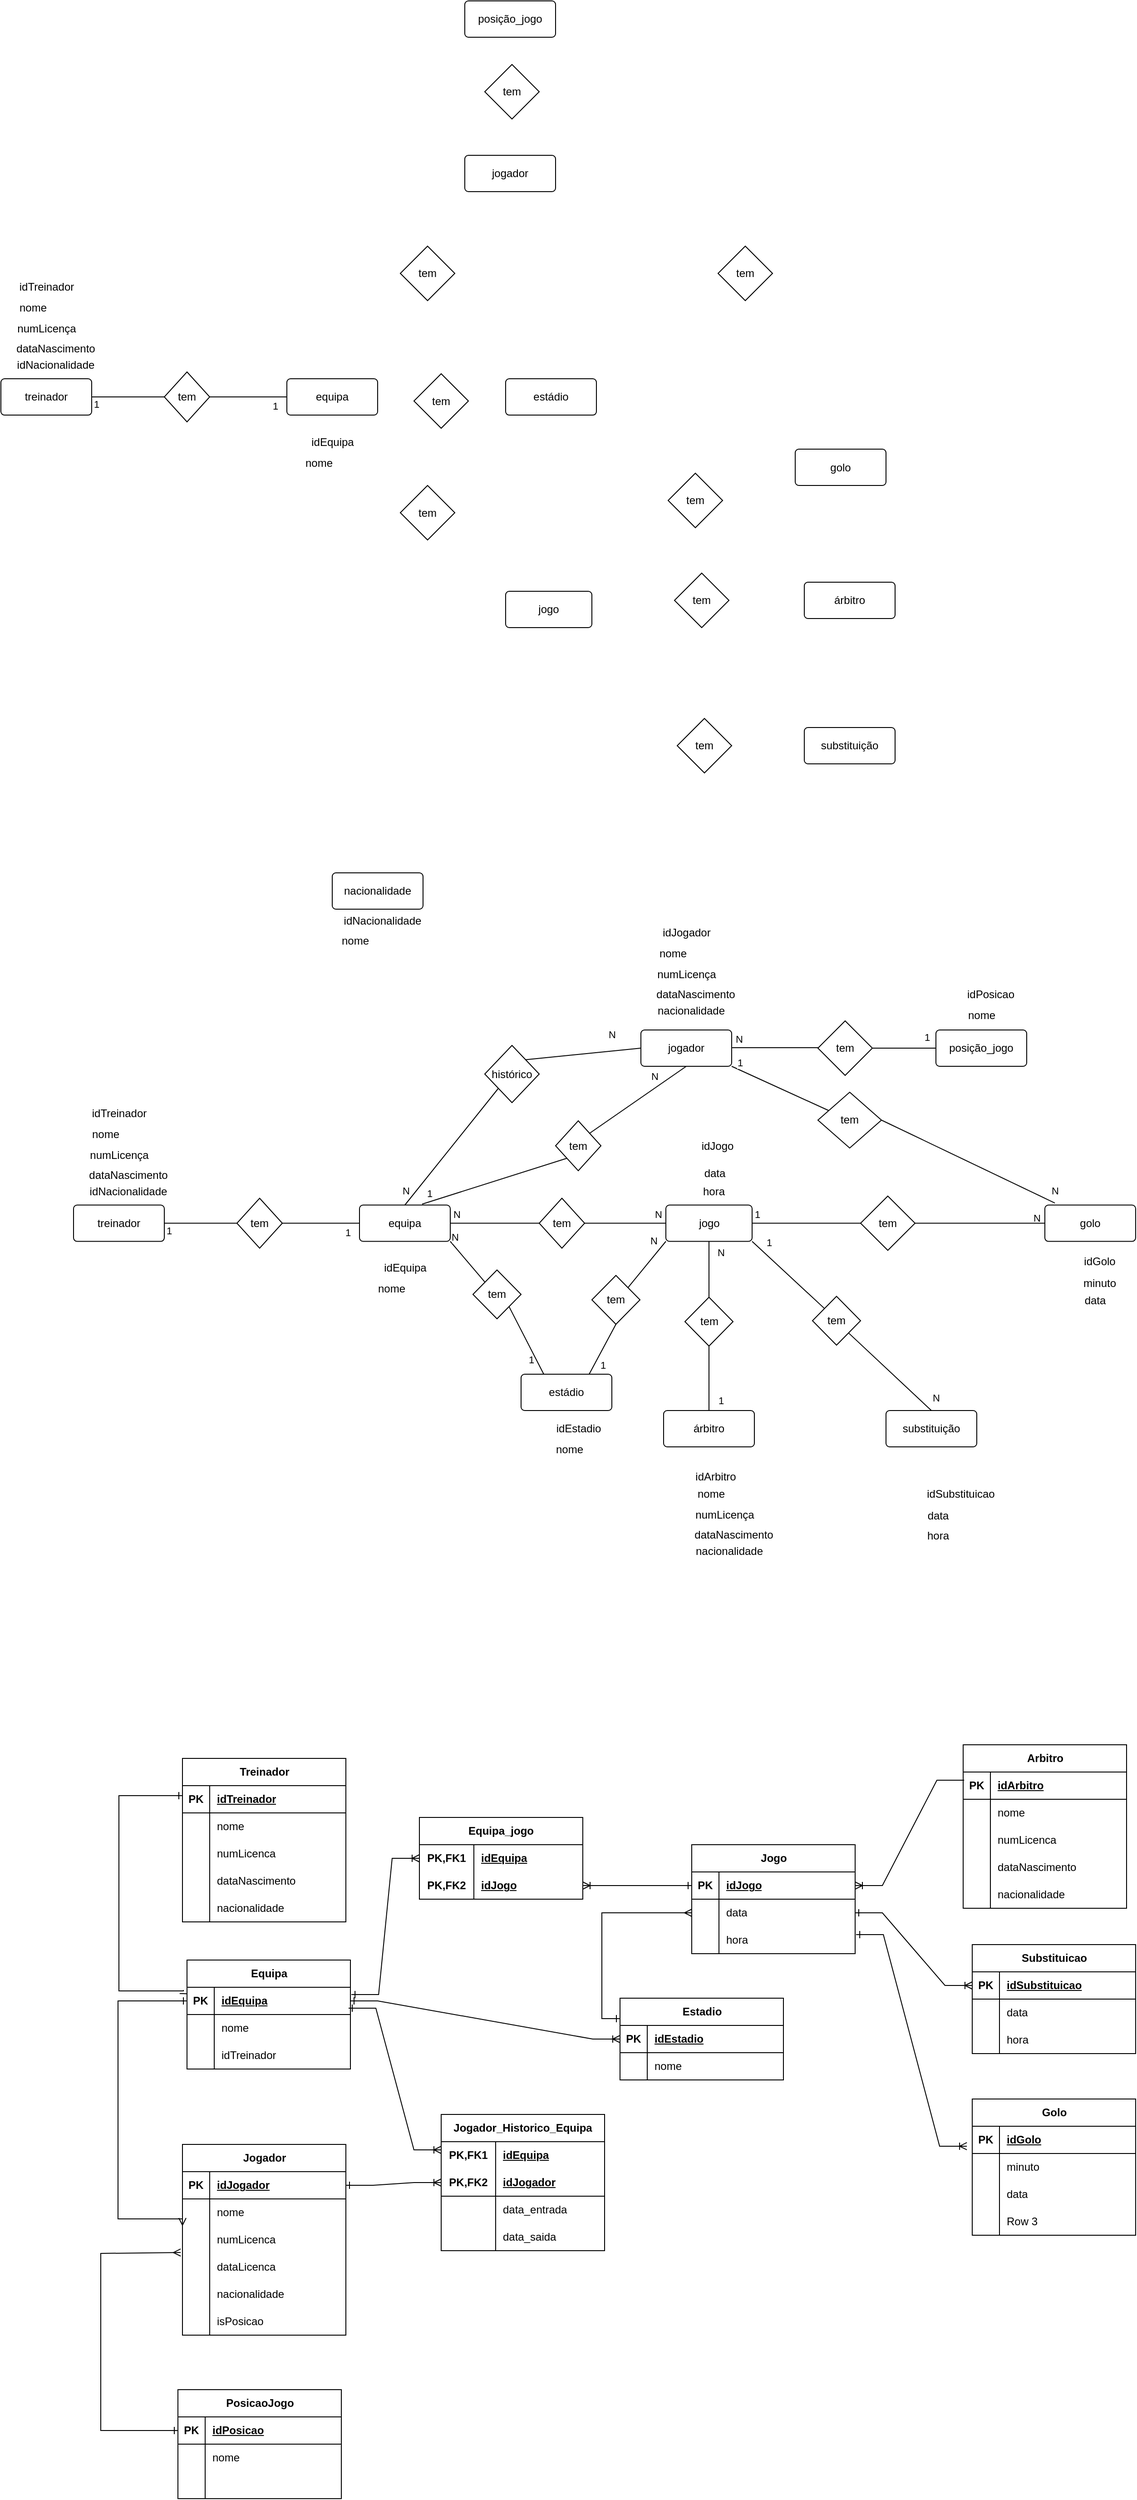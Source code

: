 <mxfile version="22.1.3" type="device">
  <diagram name="Página-1" id="k29LO2Y5olFIAJzZQsGU">
    <mxGraphModel dx="2261" dy="1919" grid="1" gridSize="10" guides="1" tooltips="1" connect="1" arrows="1" fold="1" page="1" pageScale="1" pageWidth="827" pageHeight="1169" math="0" shadow="0">
      <root>
        <mxCell id="0" />
        <mxCell id="1" parent="0" />
        <mxCell id="_OX-JBq8yyOv4rNZ1e_I-4" value="jogador" style="rounded=1;arcSize=10;whiteSpace=wrap;html=1;align=center;" parent="1" vertex="1">
          <mxGeometry x="425" y="13" width="100" height="40" as="geometry" />
        </mxCell>
        <mxCell id="_OX-JBq8yyOv4rNZ1e_I-7" value="equipa" style="rounded=1;arcSize=10;whiteSpace=wrap;html=1;align=center;" parent="1" vertex="1">
          <mxGeometry x="115" y="205.75" width="100" height="40" as="geometry" />
        </mxCell>
        <mxCell id="_OX-JBq8yyOv4rNZ1e_I-8" value="treinador" style="rounded=1;arcSize=10;whiteSpace=wrap;html=1;align=center;" parent="1" vertex="1">
          <mxGeometry x="-200" y="205.76" width="100" height="40" as="geometry" />
        </mxCell>
        <mxCell id="_OX-JBq8yyOv4rNZ1e_I-9" value="" style="endArrow=none;html=1;rounded=0;entryX=1;entryY=0.5;entryDx=0;entryDy=0;exitX=0;exitY=0.5;exitDx=0;exitDy=0;" parent="1" source="_OX-JBq8yyOv4rNZ1e_I-168" target="_OX-JBq8yyOv4rNZ1e_I-8" edge="1">
          <mxGeometry width="50" height="50" relative="1" as="geometry">
            <mxPoint x="390" y="360" as="sourcePoint" />
            <mxPoint x="440" y="310" as="targetPoint" />
          </mxGeometry>
        </mxCell>
        <mxCell id="_OX-JBq8yyOv4rNZ1e_I-106" value="1" style="edgeLabel;html=1;align=center;verticalAlign=middle;resizable=0;points=[];" parent="_OX-JBq8yyOv4rNZ1e_I-9" vertex="1" connectable="0">
          <mxGeometry x="-0.662" y="-3" relative="1" as="geometry">
            <mxPoint x="135" y="13" as="offset" />
          </mxGeometry>
        </mxCell>
        <mxCell id="_OX-JBq8yyOv4rNZ1e_I-108" value="1" style="edgeLabel;html=1;align=center;verticalAlign=middle;resizable=0;points=[];" parent="_OX-JBq8yyOv4rNZ1e_I-9" vertex="1" connectable="0">
          <mxGeometry x="0.636" y="-2" relative="1" as="geometry">
            <mxPoint x="-10" y="10" as="offset" />
          </mxGeometry>
        </mxCell>
        <mxCell id="_OX-JBq8yyOv4rNZ1e_I-11" value="jogo" style="rounded=1;arcSize=10;whiteSpace=wrap;html=1;align=center;" parent="1" vertex="1">
          <mxGeometry x="452.5" y="205.75" width="95" height="40" as="geometry" />
        </mxCell>
        <mxCell id="_OX-JBq8yyOv4rNZ1e_I-12" value="posição_jogo" style="rounded=1;arcSize=10;whiteSpace=wrap;html=1;align=center;" parent="1" vertex="1">
          <mxGeometry x="750" y="13" width="100" height="40" as="geometry" />
        </mxCell>
        <mxCell id="_OX-JBq8yyOv4rNZ1e_I-13" value="" style="endArrow=none;html=1;rounded=0;entryX=1;entryY=0.5;entryDx=0;entryDy=0;exitX=0;exitY=0.5;exitDx=0;exitDy=0;" parent="1" edge="1">
          <mxGeometry width="50" height="50" relative="1" as="geometry">
            <mxPoint x="625" y="32.5" as="sourcePoint" />
            <mxPoint x="525" y="32.5" as="targetPoint" />
          </mxGeometry>
        </mxCell>
        <mxCell id="_OX-JBq8yyOv4rNZ1e_I-111" value="N" style="edgeLabel;html=1;align=center;verticalAlign=middle;resizable=0;points=[];" parent="_OX-JBq8yyOv4rNZ1e_I-13" vertex="1" connectable="0">
          <mxGeometry x="0.74" relative="1" as="geometry">
            <mxPoint x="-5" y="-10" as="offset" />
          </mxGeometry>
        </mxCell>
        <mxCell id="_OX-JBq8yyOv4rNZ1e_I-112" value="1" style="edgeLabel;html=1;align=center;verticalAlign=middle;resizable=0;points=[];" parent="_OX-JBq8yyOv4rNZ1e_I-13" vertex="1" connectable="0">
          <mxGeometry x="-0.74" relative="1" as="geometry">
            <mxPoint x="128" y="-12" as="offset" />
          </mxGeometry>
        </mxCell>
        <mxCell id="_OX-JBq8yyOv4rNZ1e_I-17" value="substituição" style="rounded=1;arcSize=10;whiteSpace=wrap;html=1;align=center;" parent="1" vertex="1">
          <mxGeometry x="695" y="432" width="100" height="40" as="geometry" />
        </mxCell>
        <mxCell id="_OX-JBq8yyOv4rNZ1e_I-18" value="golo" style="rounded=1;arcSize=10;whiteSpace=wrap;html=1;align=center;" parent="1" vertex="1">
          <mxGeometry x="870" y="205.76" width="100" height="40" as="geometry" />
        </mxCell>
        <mxCell id="_OX-JBq8yyOv4rNZ1e_I-30" value="" style="endArrow=none;html=1;rounded=0;exitX=1;exitY=0.5;exitDx=0;exitDy=0;entryX=0;entryY=0.5;entryDx=0;entryDy=0;" parent="1" source="_OX-JBq8yyOv4rNZ1e_I-7" target="_OX-JBq8yyOv4rNZ1e_I-170" edge="1">
          <mxGeometry width="50" height="50" relative="1" as="geometry">
            <mxPoint x="390" y="360" as="sourcePoint" />
            <mxPoint x="400" y="230" as="targetPoint" />
          </mxGeometry>
        </mxCell>
        <mxCell id="_OX-JBq8yyOv4rNZ1e_I-98" value="N" style="edgeLabel;html=1;align=center;verticalAlign=middle;resizable=0;points=[];" parent="_OX-JBq8yyOv4rNZ1e_I-30" vertex="1" connectable="0">
          <mxGeometry x="-0.67" relative="1" as="geometry">
            <mxPoint x="-9" y="-10" as="offset" />
          </mxGeometry>
        </mxCell>
        <mxCell id="_OX-JBq8yyOv4rNZ1e_I-99" value="N" style="edgeLabel;html=1;align=center;verticalAlign=middle;resizable=0;points=[];" parent="_OX-JBq8yyOv4rNZ1e_I-30" vertex="1" connectable="0">
          <mxGeometry x="0.704" y="1" relative="1" as="geometry">
            <mxPoint x="145" y="-9" as="offset" />
          </mxGeometry>
        </mxCell>
        <mxCell id="_OX-JBq8yyOv4rNZ1e_I-37" value="" style="endArrow=none;html=1;rounded=0;exitX=1;exitY=0.5;exitDx=0;exitDy=0;entryX=0;entryY=0.5;entryDx=0;entryDy=0;" parent="1" source="_OX-JBq8yyOv4rNZ1e_I-11" target="_OX-JBq8yyOv4rNZ1e_I-157" edge="1">
          <mxGeometry width="50" height="50" relative="1" as="geometry">
            <mxPoint x="480" y="371" as="sourcePoint" />
            <mxPoint x="490" y="330" as="targetPoint" />
          </mxGeometry>
        </mxCell>
        <mxCell id="_OX-JBq8yyOv4rNZ1e_I-96" value="N" style="edgeLabel;html=1;align=center;verticalAlign=middle;resizable=0;points=[];" parent="_OX-JBq8yyOv4rNZ1e_I-37" vertex="1" connectable="0">
          <mxGeometry x="0.882" y="1" relative="1" as="geometry">
            <mxPoint x="201" y="-5" as="offset" />
          </mxGeometry>
        </mxCell>
        <mxCell id="_OX-JBq8yyOv4rNZ1e_I-97" value="1" style="edgeLabel;html=1;align=center;verticalAlign=middle;resizable=0;points=[];" parent="_OX-JBq8yyOv4rNZ1e_I-37" vertex="1" connectable="0">
          <mxGeometry x="-0.906" y="1" relative="1" as="geometry">
            <mxPoint y="-9" as="offset" />
          </mxGeometry>
        </mxCell>
        <mxCell id="_OX-JBq8yyOv4rNZ1e_I-39" value="" style="endArrow=none;html=1;rounded=0;entryX=1;entryY=1;entryDx=0;entryDy=0;exitX=0;exitY=0;exitDx=0;exitDy=0;" parent="1" source="_OX-JBq8yyOv4rNZ1e_I-159" target="_OX-JBq8yyOv4rNZ1e_I-11" edge="1">
          <mxGeometry width="50" height="50" relative="1" as="geometry">
            <mxPoint x="390" y="360" as="sourcePoint" />
            <mxPoint x="440" y="310" as="targetPoint" />
          </mxGeometry>
        </mxCell>
        <mxCell id="_OX-JBq8yyOv4rNZ1e_I-102" value="1" style="edgeLabel;html=1;align=center;verticalAlign=middle;resizable=0;points=[];" parent="_OX-JBq8yyOv4rNZ1e_I-39" vertex="1" connectable="0">
          <mxGeometry x="0.275" y="-2" relative="1" as="geometry">
            <mxPoint x="-12" y="-24" as="offset" />
          </mxGeometry>
        </mxCell>
        <mxCell id="_OX-JBq8yyOv4rNZ1e_I-103" value="N" style="edgeLabel;html=1;align=center;verticalAlign=middle;resizable=0;points=[];" parent="_OX-JBq8yyOv4rNZ1e_I-39" vertex="1" connectable="0">
          <mxGeometry x="-0.5" y="-2" relative="1" as="geometry">
            <mxPoint x="141" y="118" as="offset" />
          </mxGeometry>
        </mxCell>
        <mxCell id="_OX-JBq8yyOv4rNZ1e_I-42" value="" style="endArrow=none;html=1;rounded=0;exitX=1;exitY=1;exitDx=0;exitDy=0;" parent="1" source="_OX-JBq8yyOv4rNZ1e_I-4" target="_OX-JBq8yyOv4rNZ1e_I-155" edge="1">
          <mxGeometry width="50" height="50" relative="1" as="geometry">
            <mxPoint x="390" y="360" as="sourcePoint" />
            <mxPoint x="440" y="310" as="targetPoint" />
          </mxGeometry>
        </mxCell>
        <mxCell id="_OX-JBq8yyOv4rNZ1e_I-79" value="1" style="edgeLabel;html=1;align=center;verticalAlign=middle;resizable=0;points=[];" parent="_OX-JBq8yyOv4rNZ1e_I-42" vertex="1" connectable="0">
          <mxGeometry x="-0.891" y="3" relative="1" as="geometry">
            <mxPoint x="2" y="-4" as="offset" />
          </mxGeometry>
        </mxCell>
        <mxCell id="_OX-JBq8yyOv4rNZ1e_I-95" value="N" style="edgeLabel;html=1;align=center;verticalAlign=middle;resizable=0;points=[];" parent="_OX-JBq8yyOv4rNZ1e_I-42" vertex="1" connectable="0">
          <mxGeometry x="0.719" y="-1" relative="1" as="geometry">
            <mxPoint x="264" y="94" as="offset" />
          </mxGeometry>
        </mxCell>
        <mxCell id="_OX-JBq8yyOv4rNZ1e_I-47" value="árbitro" style="rounded=1;arcSize=10;whiteSpace=wrap;html=1;align=center;" parent="1" vertex="1">
          <mxGeometry x="450" y="432" width="100" height="40" as="geometry" />
        </mxCell>
        <mxCell id="_OX-JBq8yyOv4rNZ1e_I-48" value="estádio" style="rounded=1;arcSize=10;whiteSpace=wrap;html=1;align=center;" parent="1" vertex="1">
          <mxGeometry x="293" y="392" width="100" height="40" as="geometry" />
        </mxCell>
        <mxCell id="_OX-JBq8yyOv4rNZ1e_I-51" value="" style="endArrow=none;html=1;rounded=0;entryX=0.5;entryY=1;entryDx=0;entryDy=0;exitX=0.5;exitY=0;exitDx=0;exitDy=0;" parent="1" source="_OX-JBq8yyOv4rNZ1e_I-162" target="_OX-JBq8yyOv4rNZ1e_I-11" edge="1">
          <mxGeometry width="50" height="50" relative="1" as="geometry">
            <mxPoint x="390" y="360" as="sourcePoint" />
            <mxPoint x="440" y="310" as="targetPoint" />
          </mxGeometry>
        </mxCell>
        <mxCell id="_OX-JBq8yyOv4rNZ1e_I-104" value="N" style="edgeLabel;html=1;align=center;verticalAlign=middle;resizable=0;points=[];" parent="_OX-JBq8yyOv4rNZ1e_I-51" vertex="1" connectable="0">
          <mxGeometry x="0.729" y="4" relative="1" as="geometry">
            <mxPoint x="17" y="3" as="offset" />
          </mxGeometry>
        </mxCell>
        <mxCell id="_OX-JBq8yyOv4rNZ1e_I-105" value="1" style="edgeLabel;html=1;align=center;verticalAlign=middle;resizable=0;points=[];" parent="_OX-JBq8yyOv4rNZ1e_I-51" vertex="1" connectable="0">
          <mxGeometry x="-0.764" y="4" relative="1" as="geometry">
            <mxPoint x="17" y="121" as="offset" />
          </mxGeometry>
        </mxCell>
        <mxCell id="_OX-JBq8yyOv4rNZ1e_I-52" value="" style="endArrow=none;html=1;rounded=0;entryX=0;entryY=1;entryDx=0;entryDy=0;exitX=1;exitY=0;exitDx=0;exitDy=0;" parent="1" source="_OX-JBq8yyOv4rNZ1e_I-164" target="_OX-JBq8yyOv4rNZ1e_I-11" edge="1">
          <mxGeometry width="50" height="50" relative="1" as="geometry">
            <mxPoint x="390" y="360" as="sourcePoint" />
            <mxPoint x="440" y="310" as="targetPoint" />
          </mxGeometry>
        </mxCell>
        <mxCell id="_OX-JBq8yyOv4rNZ1e_I-100" value="N" style="edgeLabel;html=1;align=center;verticalAlign=middle;resizable=0;points=[];" parent="_OX-JBq8yyOv4rNZ1e_I-52" vertex="1" connectable="0">
          <mxGeometry x="0.75" y="1" relative="1" as="geometry">
            <mxPoint x="-8" y="-7" as="offset" />
          </mxGeometry>
        </mxCell>
        <mxCell id="_OX-JBq8yyOv4rNZ1e_I-101" value="1" style="edgeLabel;html=1;align=center;verticalAlign=middle;resizable=0;points=[];" parent="_OX-JBq8yyOv4rNZ1e_I-52" vertex="1" connectable="0">
          <mxGeometry x="-0.762" relative="1" as="geometry">
            <mxPoint x="-33" y="91" as="offset" />
          </mxGeometry>
        </mxCell>
        <mxCell id="_OX-JBq8yyOv4rNZ1e_I-58" value="idTreinador" style="text;html=1;align=center;verticalAlign=middle;resizable=0;points=[];autosize=1;strokeColor=none;fillColor=none;" parent="1" vertex="1">
          <mxGeometry x="-190" y="89.75" width="80" height="30" as="geometry" />
        </mxCell>
        <mxCell id="_OX-JBq8yyOv4rNZ1e_I-59" value="nome" style="text;html=1;align=center;verticalAlign=middle;resizable=0;points=[];autosize=1;strokeColor=none;fillColor=none;" parent="1" vertex="1">
          <mxGeometry x="-190" y="112.75" width="50" height="30" as="geometry" />
        </mxCell>
        <mxCell id="_OX-JBq8yyOv4rNZ1e_I-60" value="numLicença" style="text;html=1;align=center;verticalAlign=middle;resizable=0;points=[];autosize=1;strokeColor=none;fillColor=none;" parent="1" vertex="1">
          <mxGeometry x="-195" y="135.75" width="90" height="30" as="geometry" />
        </mxCell>
        <mxCell id="_OX-JBq8yyOv4rNZ1e_I-61" value="dataNascimento" style="text;html=1;align=center;verticalAlign=middle;resizable=0;points=[];autosize=1;strokeColor=none;fillColor=none;" parent="1" vertex="1">
          <mxGeometry x="-195" y="157.75" width="110" height="30" as="geometry" />
        </mxCell>
        <mxCell id="_OX-JBq8yyOv4rNZ1e_I-66" value="idNacionalidade" style="text;html=1;align=center;verticalAlign=middle;resizable=0;points=[];autosize=1;strokeColor=none;fillColor=none;" parent="1" vertex="1">
          <mxGeometry x="-195" y="175.75" width="110" height="30" as="geometry" />
        </mxCell>
        <mxCell id="_OX-JBq8yyOv4rNZ1e_I-67" value="tem" style="rhombus;whiteSpace=wrap;html=1;" parent="1" vertex="1">
          <mxGeometry x="331" y="113" width="50" height="55" as="geometry" />
        </mxCell>
        <mxCell id="_OX-JBq8yyOv4rNZ1e_I-68" value="" style="endArrow=none;html=1;rounded=0;entryX=0.5;entryY=1;entryDx=0;entryDy=0;exitX=1;exitY=0;exitDx=0;exitDy=0;" parent="1" source="_OX-JBq8yyOv4rNZ1e_I-67" target="_OX-JBq8yyOv4rNZ1e_I-4" edge="1">
          <mxGeometry width="50" height="50" relative="1" as="geometry">
            <mxPoint x="390" y="120" as="sourcePoint" />
            <mxPoint x="440" y="70" as="targetPoint" />
          </mxGeometry>
        </mxCell>
        <mxCell id="_OX-JBq8yyOv4rNZ1e_I-72" value="N" style="edgeLabel;html=1;align=center;verticalAlign=middle;resizable=0;points=[];" parent="_OX-JBq8yyOv4rNZ1e_I-68" vertex="1" connectable="0">
          <mxGeometry x="0.473" y="1" relative="1" as="geometry">
            <mxPoint x="-7" y="-8" as="offset" />
          </mxGeometry>
        </mxCell>
        <mxCell id="_OX-JBq8yyOv4rNZ1e_I-70" value="" style="endArrow=none;html=1;rounded=0;exitX=0.69;exitY=-0.025;exitDx=0;exitDy=0;exitPerimeter=0;entryX=0;entryY=1;entryDx=0;entryDy=0;" parent="1" source="_OX-JBq8yyOv4rNZ1e_I-7" target="_OX-JBq8yyOv4rNZ1e_I-67" edge="1">
          <mxGeometry width="50" height="50" relative="1" as="geometry">
            <mxPoint x="390" y="120" as="sourcePoint" />
            <mxPoint x="440" y="70" as="targetPoint" />
          </mxGeometry>
        </mxCell>
        <mxCell id="_OX-JBq8yyOv4rNZ1e_I-71" value="1" style="edgeLabel;html=1;align=center;verticalAlign=middle;resizable=0;points=[];" parent="_OX-JBq8yyOv4rNZ1e_I-70" vertex="1" connectable="0">
          <mxGeometry x="-0.724" y="-1" relative="1" as="geometry">
            <mxPoint x="-14" y="-6" as="offset" />
          </mxGeometry>
        </mxCell>
        <mxCell id="_OX-JBq8yyOv4rNZ1e_I-74" value="" style="endArrow=none;html=1;rounded=0;entryX=0;entryY=0.5;entryDx=0;entryDy=0;exitX=1;exitY=0;exitDx=0;exitDy=0;" parent="1" source="_OX-JBq8yyOv4rNZ1e_I-119" target="_OX-JBq8yyOv4rNZ1e_I-4" edge="1">
          <mxGeometry width="50" height="50" relative="1" as="geometry">
            <mxPoint x="340" y="70" as="sourcePoint" />
            <mxPoint x="440" y="70" as="targetPoint" />
          </mxGeometry>
        </mxCell>
        <mxCell id="_OX-JBq8yyOv4rNZ1e_I-109" value="N" style="edgeLabel;html=1;align=center;verticalAlign=middle;resizable=0;points=[];" parent="_OX-JBq8yyOv4rNZ1e_I-74" vertex="1" connectable="0">
          <mxGeometry x="0.329" y="-1" relative="1" as="geometry">
            <mxPoint x="10" y="-21" as="offset" />
          </mxGeometry>
        </mxCell>
        <mxCell id="_OX-JBq8yyOv4rNZ1e_I-75" value="" style="endArrow=none;html=1;rounded=0;exitX=0.5;exitY=0;exitDx=0;exitDy=0;entryX=0;entryY=1;entryDx=0;entryDy=0;" parent="1" source="_OX-JBq8yyOv4rNZ1e_I-7" target="_OX-JBq8yyOv4rNZ1e_I-119" edge="1">
          <mxGeometry width="50" height="50" relative="1" as="geometry">
            <mxPoint x="390" y="120" as="sourcePoint" />
            <mxPoint x="175" y="135" as="targetPoint" />
          </mxGeometry>
        </mxCell>
        <mxCell id="_OX-JBq8yyOv4rNZ1e_I-129" value="N" style="edgeLabel;html=1;align=center;verticalAlign=middle;resizable=0;points=[];" parent="_OX-JBq8yyOv4rNZ1e_I-75" vertex="1" connectable="0">
          <mxGeometry x="-0.758" relative="1" as="geometry">
            <mxPoint x="-12" as="offset" />
          </mxGeometry>
        </mxCell>
        <mxCell id="_OX-JBq8yyOv4rNZ1e_I-80" value="idJogador" style="text;html=1;align=center;verticalAlign=middle;resizable=0;points=[];autosize=1;strokeColor=none;fillColor=none;" parent="1" vertex="1">
          <mxGeometry x="435" y="-109.5" width="80" height="30" as="geometry" />
        </mxCell>
        <mxCell id="_OX-JBq8yyOv4rNZ1e_I-81" value="nome" style="text;html=1;align=center;verticalAlign=middle;resizable=0;points=[];autosize=1;strokeColor=none;fillColor=none;" parent="1" vertex="1">
          <mxGeometry x="435" y="-86.5" width="50" height="30" as="geometry" />
        </mxCell>
        <mxCell id="_OX-JBq8yyOv4rNZ1e_I-82" value="numLicença" style="text;html=1;align=center;verticalAlign=middle;resizable=0;points=[];autosize=1;strokeColor=none;fillColor=none;" parent="1" vertex="1">
          <mxGeometry x="430" y="-63.5" width="90" height="30" as="geometry" />
        </mxCell>
        <mxCell id="_OX-JBq8yyOv4rNZ1e_I-83" value="dataNascimento" style="text;html=1;align=center;verticalAlign=middle;resizable=0;points=[];autosize=1;strokeColor=none;fillColor=none;" parent="1" vertex="1">
          <mxGeometry x="430" y="-41.5" width="110" height="30" as="geometry" />
        </mxCell>
        <mxCell id="_OX-JBq8yyOv4rNZ1e_I-84" value="nacionalidade" style="text;html=1;align=center;verticalAlign=middle;resizable=0;points=[];autosize=1;strokeColor=none;fillColor=none;" parent="1" vertex="1">
          <mxGeometry x="430" y="-23.5" width="100" height="30" as="geometry" />
        </mxCell>
        <mxCell id="_OX-JBq8yyOv4rNZ1e_I-85" value="idPosicao" style="text;html=1;align=center;verticalAlign=middle;resizable=0;points=[];autosize=1;strokeColor=none;fillColor=none;" parent="1" vertex="1">
          <mxGeometry x="770" y="-41.5" width="80" height="30" as="geometry" />
        </mxCell>
        <mxCell id="_OX-JBq8yyOv4rNZ1e_I-86" value="nome" style="text;html=1;align=center;verticalAlign=middle;resizable=0;points=[];autosize=1;strokeColor=none;fillColor=none;" parent="1" vertex="1">
          <mxGeometry x="775" y="-18.5" width="50" height="30" as="geometry" />
        </mxCell>
        <mxCell id="_OX-JBq8yyOv4rNZ1e_I-90" value="idGolo" style="text;html=1;align=center;verticalAlign=middle;resizable=0;points=[];autosize=1;strokeColor=none;fillColor=none;" parent="1" vertex="1">
          <mxGeometry x="900" y="253.25" width="60" height="30" as="geometry" />
        </mxCell>
        <mxCell id="_OX-JBq8yyOv4rNZ1e_I-91" value="minuto" style="text;html=1;align=center;verticalAlign=middle;resizable=0;points=[];autosize=1;strokeColor=none;fillColor=none;" parent="1" vertex="1">
          <mxGeometry x="900" y="277.25" width="60" height="30" as="geometry" />
        </mxCell>
        <mxCell id="_OX-JBq8yyOv4rNZ1e_I-92" value="data" style="text;html=1;align=center;verticalAlign=middle;resizable=0;points=[];autosize=1;strokeColor=none;fillColor=none;" parent="1" vertex="1">
          <mxGeometry x="900" y="296.25" width="50" height="30" as="geometry" />
        </mxCell>
        <mxCell id="_OX-JBq8yyOv4rNZ1e_I-113" value="idEquipa" style="text;html=1;align=center;verticalAlign=middle;resizable=0;points=[];autosize=1;strokeColor=none;fillColor=none;" parent="1" vertex="1">
          <mxGeometry x="130" y="260.25" width="70" height="30" as="geometry" />
        </mxCell>
        <mxCell id="_OX-JBq8yyOv4rNZ1e_I-114" value="nome" style="text;html=1;align=center;verticalAlign=middle;resizable=0;points=[];autosize=1;strokeColor=none;fillColor=none;" parent="1" vertex="1">
          <mxGeometry x="125" y="283.25" width="50" height="30" as="geometry" />
        </mxCell>
        <mxCell id="_OX-JBq8yyOv4rNZ1e_I-119" value="histórico" style="rhombus;whiteSpace=wrap;html=1;" parent="1" vertex="1">
          <mxGeometry x="253" y="30" width="60" height="63" as="geometry" />
        </mxCell>
        <mxCell id="_OX-JBq8yyOv4rNZ1e_I-133" value="idArbitro" style="text;html=1;align=center;verticalAlign=middle;resizable=0;points=[];autosize=1;strokeColor=none;fillColor=none;" parent="1" vertex="1">
          <mxGeometry x="472" y="490" width="70" height="30" as="geometry" />
        </mxCell>
        <mxCell id="_OX-JBq8yyOv4rNZ1e_I-134" value="nome" style="text;html=1;align=center;verticalAlign=middle;resizable=0;points=[];autosize=1;strokeColor=none;fillColor=none;" parent="1" vertex="1">
          <mxGeometry x="477" y="509" width="50" height="30" as="geometry" />
        </mxCell>
        <mxCell id="_OX-JBq8yyOv4rNZ1e_I-135" value="numLicença" style="text;html=1;align=center;verticalAlign=middle;resizable=0;points=[];autosize=1;strokeColor=none;fillColor=none;" parent="1" vertex="1">
          <mxGeometry x="472" y="532" width="90" height="30" as="geometry" />
        </mxCell>
        <mxCell id="_OX-JBq8yyOv4rNZ1e_I-136" value="dataNascimento" style="text;html=1;align=center;verticalAlign=middle;resizable=0;points=[];autosize=1;strokeColor=none;fillColor=none;" parent="1" vertex="1">
          <mxGeometry x="472" y="554" width="110" height="30" as="geometry" />
        </mxCell>
        <mxCell id="_OX-JBq8yyOv4rNZ1e_I-137" value="nacionalidade" style="text;html=1;align=center;verticalAlign=middle;resizable=0;points=[];autosize=1;strokeColor=none;fillColor=none;" parent="1" vertex="1">
          <mxGeometry x="472" y="572" width="100" height="30" as="geometry" />
        </mxCell>
        <mxCell id="_OX-JBq8yyOv4rNZ1e_I-138" value="idEstadio" style="text;html=1;align=center;verticalAlign=middle;resizable=0;points=[];autosize=1;strokeColor=none;fillColor=none;" parent="1" vertex="1">
          <mxGeometry x="321" y="437" width="70" height="30" as="geometry" />
        </mxCell>
        <mxCell id="_OX-JBq8yyOv4rNZ1e_I-144" value="" style="endArrow=none;html=1;rounded=0;entryX=1;entryY=1;entryDx=0;entryDy=0;exitX=0;exitY=0;exitDx=0;exitDy=0;" parent="1" source="_OX-JBq8yyOv4rNZ1e_I-166" target="_OX-JBq8yyOv4rNZ1e_I-7" edge="1">
          <mxGeometry width="50" height="50" relative="1" as="geometry">
            <mxPoint x="390" y="370" as="sourcePoint" />
            <mxPoint x="440" y="320" as="targetPoint" />
          </mxGeometry>
        </mxCell>
        <mxCell id="_OX-JBq8yyOv4rNZ1e_I-145" value="N" style="edgeLabel;html=1;align=center;verticalAlign=middle;resizable=0;points=[];" parent="_OX-JBq8yyOv4rNZ1e_I-144" vertex="1" connectable="0">
          <mxGeometry x="0.734" relative="1" as="geometry">
            <mxPoint y="-11" as="offset" />
          </mxGeometry>
        </mxCell>
        <mxCell id="_OX-JBq8yyOv4rNZ1e_I-146" value="1" style="edgeLabel;html=1;align=center;verticalAlign=middle;resizable=0;points=[];" parent="_OX-JBq8yyOv4rNZ1e_I-144" vertex="1" connectable="0">
          <mxGeometry x="-0.414" y="3" relative="1" as="geometry">
            <mxPoint x="64" y="96" as="offset" />
          </mxGeometry>
        </mxCell>
        <mxCell id="_OX-JBq8yyOv4rNZ1e_I-147" value="idSubstituicao" style="text;html=1;align=center;verticalAlign=middle;resizable=0;points=[];autosize=1;strokeColor=none;fillColor=none;" parent="1" vertex="1">
          <mxGeometry x="727" y="509" width="100" height="30" as="geometry" />
        </mxCell>
        <mxCell id="_OX-JBq8yyOv4rNZ1e_I-149" value="hora" style="text;html=1;align=center;verticalAlign=middle;resizable=0;points=[];autosize=1;strokeColor=none;fillColor=none;" parent="1" vertex="1">
          <mxGeometry x="727" y="555" width="50" height="30" as="geometry" />
        </mxCell>
        <mxCell id="_OX-JBq8yyOv4rNZ1e_I-152" value="data" style="text;html=1;align=center;verticalAlign=middle;resizable=0;points=[];autosize=1;strokeColor=none;fillColor=none;" parent="1" vertex="1">
          <mxGeometry x="727" y="533.25" width="50" height="30" as="geometry" />
        </mxCell>
        <mxCell id="_OX-JBq8yyOv4rNZ1e_I-153" value="nome" style="text;html=1;align=center;verticalAlign=middle;resizable=0;points=[];autosize=1;strokeColor=none;fillColor=none;" parent="1" vertex="1">
          <mxGeometry x="321" y="460" width="50" height="30" as="geometry" />
        </mxCell>
        <mxCell id="_OX-JBq8yyOv4rNZ1e_I-155" value="tem" style="rhombus;whiteSpace=wrap;html=1;" parent="1" vertex="1">
          <mxGeometry x="620" y="81.5" width="70" height="61.5" as="geometry" />
        </mxCell>
        <mxCell id="_OX-JBq8yyOv4rNZ1e_I-156" value="" style="endArrow=none;html=1;rounded=0;entryX=1;entryY=0.5;entryDx=0;entryDy=0;exitX=0.11;exitY=-0.056;exitDx=0;exitDy=0;exitPerimeter=0;" parent="1" source="_OX-JBq8yyOv4rNZ1e_I-18" target="_OX-JBq8yyOv4rNZ1e_I-155" edge="1">
          <mxGeometry width="50" height="50" relative="1" as="geometry">
            <mxPoint x="390" y="210" as="sourcePoint" />
            <mxPoint x="440" y="160" as="targetPoint" />
          </mxGeometry>
        </mxCell>
        <mxCell id="_OX-JBq8yyOv4rNZ1e_I-157" value="tem" style="rhombus;whiteSpace=wrap;html=1;" parent="1" vertex="1">
          <mxGeometry x="667" y="195.88" width="60" height="59.75" as="geometry" />
        </mxCell>
        <mxCell id="_OX-JBq8yyOv4rNZ1e_I-158" value="" style="endArrow=none;html=1;rounded=0;entryX=1;entryY=0.5;entryDx=0;entryDy=0;exitX=0;exitY=0.5;exitDx=0;exitDy=0;" parent="1" source="_OX-JBq8yyOv4rNZ1e_I-18" target="_OX-JBq8yyOv4rNZ1e_I-157" edge="1">
          <mxGeometry width="50" height="50" relative="1" as="geometry">
            <mxPoint x="390" y="210" as="sourcePoint" />
            <mxPoint x="440" y="160" as="targetPoint" />
          </mxGeometry>
        </mxCell>
        <mxCell id="_OX-JBq8yyOv4rNZ1e_I-159" value="tem" style="rhombus;whiteSpace=wrap;html=1;" parent="1" vertex="1">
          <mxGeometry x="614" y="306.25" width="53" height="53.75" as="geometry" />
        </mxCell>
        <mxCell id="_OX-JBq8yyOv4rNZ1e_I-160" value="" style="endArrow=none;html=1;rounded=0;entryX=1;entryY=1;entryDx=0;entryDy=0;exitX=0.5;exitY=0;exitDx=0;exitDy=0;" parent="1" source="_OX-JBq8yyOv4rNZ1e_I-17" target="_OX-JBq8yyOv4rNZ1e_I-159" edge="1">
          <mxGeometry width="50" height="50" relative="1" as="geometry">
            <mxPoint x="390" y="210" as="sourcePoint" />
            <mxPoint x="440" y="160" as="targetPoint" />
          </mxGeometry>
        </mxCell>
        <mxCell id="_OX-JBq8yyOv4rNZ1e_I-162" value="tem" style="rhombus;whiteSpace=wrap;html=1;" parent="1" vertex="1">
          <mxGeometry x="473.5" y="307.25" width="53" height="53.75" as="geometry" />
        </mxCell>
        <mxCell id="_OX-JBq8yyOv4rNZ1e_I-163" value="" style="endArrow=none;html=1;rounded=0;entryX=0.5;entryY=1;entryDx=0;entryDy=0;exitX=0.5;exitY=0;exitDx=0;exitDy=0;" parent="1" source="_OX-JBq8yyOv4rNZ1e_I-47" target="_OX-JBq8yyOv4rNZ1e_I-162" edge="1">
          <mxGeometry width="50" height="50" relative="1" as="geometry">
            <mxPoint x="390" y="210" as="sourcePoint" />
            <mxPoint x="440" y="160" as="targetPoint" />
          </mxGeometry>
        </mxCell>
        <mxCell id="_OX-JBq8yyOv4rNZ1e_I-164" value="tem" style="rhombus;whiteSpace=wrap;html=1;" parent="1" vertex="1">
          <mxGeometry x="371" y="283.25" width="53" height="53.75" as="geometry" />
        </mxCell>
        <mxCell id="_OX-JBq8yyOv4rNZ1e_I-165" value="" style="endArrow=none;html=1;rounded=0;entryX=0.5;entryY=1;entryDx=0;entryDy=0;exitX=0.75;exitY=0;exitDx=0;exitDy=0;" parent="1" source="_OX-JBq8yyOv4rNZ1e_I-48" target="_OX-JBq8yyOv4rNZ1e_I-164" edge="1">
          <mxGeometry width="50" height="50" relative="1" as="geometry">
            <mxPoint x="390" y="210" as="sourcePoint" />
            <mxPoint x="440" y="160" as="targetPoint" />
          </mxGeometry>
        </mxCell>
        <mxCell id="_OX-JBq8yyOv4rNZ1e_I-166" value="tem" style="rhombus;whiteSpace=wrap;html=1;" parent="1" vertex="1">
          <mxGeometry x="240" y="277.25" width="53" height="53.75" as="geometry" />
        </mxCell>
        <mxCell id="_OX-JBq8yyOv4rNZ1e_I-167" value="" style="endArrow=none;html=1;rounded=0;exitX=1;exitY=1;exitDx=0;exitDy=0;entryX=0.25;entryY=0;entryDx=0;entryDy=0;" parent="1" source="_OX-JBq8yyOv4rNZ1e_I-166" target="_OX-JBq8yyOv4rNZ1e_I-48" edge="1">
          <mxGeometry width="50" height="50" relative="1" as="geometry">
            <mxPoint x="390" y="210" as="sourcePoint" />
            <mxPoint x="440" y="160" as="targetPoint" />
          </mxGeometry>
        </mxCell>
        <mxCell id="_OX-JBq8yyOv4rNZ1e_I-168" value="tem" style="rhombus;whiteSpace=wrap;html=1;" parent="1" vertex="1">
          <mxGeometry x="-20" y="198.25" width="50" height="55" as="geometry" />
        </mxCell>
        <mxCell id="_OX-JBq8yyOv4rNZ1e_I-169" value="" style="endArrow=none;html=1;rounded=0;exitX=0;exitY=0.5;exitDx=0;exitDy=0;entryX=1;entryY=0.5;entryDx=0;entryDy=0;" parent="1" source="_OX-JBq8yyOv4rNZ1e_I-7" target="_OX-JBq8yyOv4rNZ1e_I-168" edge="1">
          <mxGeometry width="50" height="50" relative="1" as="geometry">
            <mxPoint x="390" y="210" as="sourcePoint" />
            <mxPoint x="440" y="160" as="targetPoint" />
          </mxGeometry>
        </mxCell>
        <mxCell id="_OX-JBq8yyOv4rNZ1e_I-170" value="tem" style="rhombus;whiteSpace=wrap;html=1;" parent="1" vertex="1">
          <mxGeometry x="313" y="198.25" width="50" height="55" as="geometry" />
        </mxCell>
        <mxCell id="_OX-JBq8yyOv4rNZ1e_I-171" value="" style="endArrow=none;html=1;rounded=0;exitX=1;exitY=0.5;exitDx=0;exitDy=0;entryX=0;entryY=0.5;entryDx=0;entryDy=0;" parent="1" source="_OX-JBq8yyOv4rNZ1e_I-170" target="_OX-JBq8yyOv4rNZ1e_I-11" edge="1">
          <mxGeometry width="50" height="50" relative="1" as="geometry">
            <mxPoint x="390" y="210" as="sourcePoint" />
            <mxPoint x="460" y="230" as="targetPoint" />
          </mxGeometry>
        </mxCell>
        <mxCell id="_OX-JBq8yyOv4rNZ1e_I-172" value="Treinador" style="shape=table;startSize=30;container=1;collapsible=1;childLayout=tableLayout;fixedRows=1;rowLines=0;fontStyle=1;align=center;resizeLast=1;html=1;" parent="1" vertex="1">
          <mxGeometry x="-80" y="815" width="180" height="180" as="geometry" />
        </mxCell>
        <mxCell id="_OX-JBq8yyOv4rNZ1e_I-173" value="" style="shape=tableRow;horizontal=0;startSize=0;swimlaneHead=0;swimlaneBody=0;fillColor=none;collapsible=0;dropTarget=0;points=[[0,0.5],[1,0.5]];portConstraint=eastwest;top=0;left=0;right=0;bottom=1;" parent="_OX-JBq8yyOv4rNZ1e_I-172" vertex="1">
          <mxGeometry y="30" width="180" height="30" as="geometry" />
        </mxCell>
        <mxCell id="_OX-JBq8yyOv4rNZ1e_I-174" value="PK" style="shape=partialRectangle;connectable=0;fillColor=none;top=0;left=0;bottom=0;right=0;fontStyle=1;overflow=hidden;whiteSpace=wrap;html=1;" parent="_OX-JBq8yyOv4rNZ1e_I-173" vertex="1">
          <mxGeometry width="30" height="30" as="geometry">
            <mxRectangle width="30" height="30" as="alternateBounds" />
          </mxGeometry>
        </mxCell>
        <mxCell id="_OX-JBq8yyOv4rNZ1e_I-175" value="idTreinador" style="shape=partialRectangle;connectable=0;fillColor=none;top=0;left=0;bottom=0;right=0;align=left;spacingLeft=6;fontStyle=5;overflow=hidden;whiteSpace=wrap;html=1;" parent="_OX-JBq8yyOv4rNZ1e_I-173" vertex="1">
          <mxGeometry x="30" width="150" height="30" as="geometry">
            <mxRectangle width="150" height="30" as="alternateBounds" />
          </mxGeometry>
        </mxCell>
        <mxCell id="_OX-JBq8yyOv4rNZ1e_I-176" value="" style="shape=tableRow;horizontal=0;startSize=0;swimlaneHead=0;swimlaneBody=0;fillColor=none;collapsible=0;dropTarget=0;points=[[0,0.5],[1,0.5]];portConstraint=eastwest;top=0;left=0;right=0;bottom=0;" parent="_OX-JBq8yyOv4rNZ1e_I-172" vertex="1">
          <mxGeometry y="60" width="180" height="30" as="geometry" />
        </mxCell>
        <mxCell id="_OX-JBq8yyOv4rNZ1e_I-177" value="" style="shape=partialRectangle;connectable=0;fillColor=none;top=0;left=0;bottom=0;right=0;editable=1;overflow=hidden;whiteSpace=wrap;html=1;" parent="_OX-JBq8yyOv4rNZ1e_I-176" vertex="1">
          <mxGeometry width="30" height="30" as="geometry">
            <mxRectangle width="30" height="30" as="alternateBounds" />
          </mxGeometry>
        </mxCell>
        <mxCell id="_OX-JBq8yyOv4rNZ1e_I-178" value="nome" style="shape=partialRectangle;connectable=0;fillColor=none;top=0;left=0;bottom=0;right=0;align=left;spacingLeft=6;overflow=hidden;whiteSpace=wrap;html=1;" parent="_OX-JBq8yyOv4rNZ1e_I-176" vertex="1">
          <mxGeometry x="30" width="150" height="30" as="geometry">
            <mxRectangle width="150" height="30" as="alternateBounds" />
          </mxGeometry>
        </mxCell>
        <mxCell id="_OX-JBq8yyOv4rNZ1e_I-179" value="" style="shape=tableRow;horizontal=0;startSize=0;swimlaneHead=0;swimlaneBody=0;fillColor=none;collapsible=0;dropTarget=0;points=[[0,0.5],[1,0.5]];portConstraint=eastwest;top=0;left=0;right=0;bottom=0;" parent="_OX-JBq8yyOv4rNZ1e_I-172" vertex="1">
          <mxGeometry y="90" width="180" height="30" as="geometry" />
        </mxCell>
        <mxCell id="_OX-JBq8yyOv4rNZ1e_I-180" value="" style="shape=partialRectangle;connectable=0;fillColor=none;top=0;left=0;bottom=0;right=0;editable=1;overflow=hidden;whiteSpace=wrap;html=1;" parent="_OX-JBq8yyOv4rNZ1e_I-179" vertex="1">
          <mxGeometry width="30" height="30" as="geometry">
            <mxRectangle width="30" height="30" as="alternateBounds" />
          </mxGeometry>
        </mxCell>
        <mxCell id="_OX-JBq8yyOv4rNZ1e_I-181" value="numLicenca" style="shape=partialRectangle;connectable=0;fillColor=none;top=0;left=0;bottom=0;right=0;align=left;spacingLeft=6;overflow=hidden;whiteSpace=wrap;html=1;" parent="_OX-JBq8yyOv4rNZ1e_I-179" vertex="1">
          <mxGeometry x="30" width="150" height="30" as="geometry">
            <mxRectangle width="150" height="30" as="alternateBounds" />
          </mxGeometry>
        </mxCell>
        <mxCell id="_OX-JBq8yyOv4rNZ1e_I-182" value="" style="shape=tableRow;horizontal=0;startSize=0;swimlaneHead=0;swimlaneBody=0;fillColor=none;collapsible=0;dropTarget=0;points=[[0,0.5],[1,0.5]];portConstraint=eastwest;top=0;left=0;right=0;bottom=0;" parent="_OX-JBq8yyOv4rNZ1e_I-172" vertex="1">
          <mxGeometry y="120" width="180" height="30" as="geometry" />
        </mxCell>
        <mxCell id="_OX-JBq8yyOv4rNZ1e_I-183" value="" style="shape=partialRectangle;connectable=0;fillColor=none;top=0;left=0;bottom=0;right=0;editable=1;overflow=hidden;whiteSpace=wrap;html=1;" parent="_OX-JBq8yyOv4rNZ1e_I-182" vertex="1">
          <mxGeometry width="30" height="30" as="geometry">
            <mxRectangle width="30" height="30" as="alternateBounds" />
          </mxGeometry>
        </mxCell>
        <mxCell id="_OX-JBq8yyOv4rNZ1e_I-184" value="dataNascimento" style="shape=partialRectangle;connectable=0;fillColor=none;top=0;left=0;bottom=0;right=0;align=left;spacingLeft=6;overflow=hidden;whiteSpace=wrap;html=1;" parent="_OX-JBq8yyOv4rNZ1e_I-182" vertex="1">
          <mxGeometry x="30" width="150" height="30" as="geometry">
            <mxRectangle width="150" height="30" as="alternateBounds" />
          </mxGeometry>
        </mxCell>
        <mxCell id="_OX-JBq8yyOv4rNZ1e_I-263" style="shape=tableRow;horizontal=0;startSize=0;swimlaneHead=0;swimlaneBody=0;fillColor=none;collapsible=0;dropTarget=0;points=[[0,0.5],[1,0.5]];portConstraint=eastwest;top=0;left=0;right=0;bottom=0;" parent="_OX-JBq8yyOv4rNZ1e_I-172" vertex="1">
          <mxGeometry y="150" width="180" height="30" as="geometry" />
        </mxCell>
        <mxCell id="_OX-JBq8yyOv4rNZ1e_I-264" style="shape=partialRectangle;connectable=0;fillColor=none;top=0;left=0;bottom=0;right=0;editable=1;overflow=hidden;whiteSpace=wrap;html=1;" parent="_OX-JBq8yyOv4rNZ1e_I-263" vertex="1">
          <mxGeometry width="30" height="30" as="geometry">
            <mxRectangle width="30" height="30" as="alternateBounds" />
          </mxGeometry>
        </mxCell>
        <mxCell id="_OX-JBq8yyOv4rNZ1e_I-265" value="nacionalidade" style="shape=partialRectangle;connectable=0;fillColor=none;top=0;left=0;bottom=0;right=0;align=left;spacingLeft=6;overflow=hidden;whiteSpace=wrap;html=1;" parent="_OX-JBq8yyOv4rNZ1e_I-263" vertex="1">
          <mxGeometry x="30" width="150" height="30" as="geometry">
            <mxRectangle width="150" height="30" as="alternateBounds" />
          </mxGeometry>
        </mxCell>
        <mxCell id="_OX-JBq8yyOv4rNZ1e_I-185" value="Jogo" style="shape=table;startSize=30;container=1;collapsible=1;childLayout=tableLayout;fixedRows=1;rowLines=0;fontStyle=1;align=center;resizeLast=1;html=1;" parent="1" vertex="1">
          <mxGeometry x="481" y="910" width="180" height="120" as="geometry" />
        </mxCell>
        <mxCell id="_OX-JBq8yyOv4rNZ1e_I-186" value="" style="shape=tableRow;horizontal=0;startSize=0;swimlaneHead=0;swimlaneBody=0;fillColor=none;collapsible=0;dropTarget=0;points=[[0,0.5],[1,0.5]];portConstraint=eastwest;top=0;left=0;right=0;bottom=1;" parent="_OX-JBq8yyOv4rNZ1e_I-185" vertex="1">
          <mxGeometry y="30" width="180" height="30" as="geometry" />
        </mxCell>
        <mxCell id="_OX-JBq8yyOv4rNZ1e_I-187" value="PK" style="shape=partialRectangle;connectable=0;fillColor=none;top=0;left=0;bottom=0;right=0;fontStyle=1;overflow=hidden;whiteSpace=wrap;html=1;" parent="_OX-JBq8yyOv4rNZ1e_I-186" vertex="1">
          <mxGeometry width="30" height="30" as="geometry">
            <mxRectangle width="30" height="30" as="alternateBounds" />
          </mxGeometry>
        </mxCell>
        <mxCell id="_OX-JBq8yyOv4rNZ1e_I-188" value="idJogo" style="shape=partialRectangle;connectable=0;fillColor=none;top=0;left=0;bottom=0;right=0;align=left;spacingLeft=6;fontStyle=5;overflow=hidden;whiteSpace=wrap;html=1;" parent="_OX-JBq8yyOv4rNZ1e_I-186" vertex="1">
          <mxGeometry x="30" width="150" height="30" as="geometry">
            <mxRectangle width="150" height="30" as="alternateBounds" />
          </mxGeometry>
        </mxCell>
        <mxCell id="_OX-JBq8yyOv4rNZ1e_I-189" value="" style="shape=tableRow;horizontal=0;startSize=0;swimlaneHead=0;swimlaneBody=0;fillColor=none;collapsible=0;dropTarget=0;points=[[0,0.5],[1,0.5]];portConstraint=eastwest;top=0;left=0;right=0;bottom=0;" parent="_OX-JBq8yyOv4rNZ1e_I-185" vertex="1">
          <mxGeometry y="60" width="180" height="30" as="geometry" />
        </mxCell>
        <mxCell id="_OX-JBq8yyOv4rNZ1e_I-190" value="" style="shape=partialRectangle;connectable=0;fillColor=none;top=0;left=0;bottom=0;right=0;editable=1;overflow=hidden;whiteSpace=wrap;html=1;" parent="_OX-JBq8yyOv4rNZ1e_I-189" vertex="1">
          <mxGeometry width="30" height="30" as="geometry">
            <mxRectangle width="30" height="30" as="alternateBounds" />
          </mxGeometry>
        </mxCell>
        <mxCell id="_OX-JBq8yyOv4rNZ1e_I-191" value="data" style="shape=partialRectangle;connectable=0;fillColor=none;top=0;left=0;bottom=0;right=0;align=left;spacingLeft=6;overflow=hidden;whiteSpace=wrap;html=1;" parent="_OX-JBq8yyOv4rNZ1e_I-189" vertex="1">
          <mxGeometry x="30" width="150" height="30" as="geometry">
            <mxRectangle width="150" height="30" as="alternateBounds" />
          </mxGeometry>
        </mxCell>
        <mxCell id="_OX-JBq8yyOv4rNZ1e_I-192" value="" style="shape=tableRow;horizontal=0;startSize=0;swimlaneHead=0;swimlaneBody=0;fillColor=none;collapsible=0;dropTarget=0;points=[[0,0.5],[1,0.5]];portConstraint=eastwest;top=0;left=0;right=0;bottom=0;" parent="_OX-JBq8yyOv4rNZ1e_I-185" vertex="1">
          <mxGeometry y="90" width="180" height="30" as="geometry" />
        </mxCell>
        <mxCell id="_OX-JBq8yyOv4rNZ1e_I-193" value="" style="shape=partialRectangle;connectable=0;fillColor=none;top=0;left=0;bottom=0;right=0;editable=1;overflow=hidden;whiteSpace=wrap;html=1;" parent="_OX-JBq8yyOv4rNZ1e_I-192" vertex="1">
          <mxGeometry width="30" height="30" as="geometry">
            <mxRectangle width="30" height="30" as="alternateBounds" />
          </mxGeometry>
        </mxCell>
        <mxCell id="_OX-JBq8yyOv4rNZ1e_I-194" value="hora" style="shape=partialRectangle;connectable=0;fillColor=none;top=0;left=0;bottom=0;right=0;align=left;spacingLeft=6;overflow=hidden;whiteSpace=wrap;html=1;" parent="_OX-JBq8yyOv4rNZ1e_I-192" vertex="1">
          <mxGeometry x="30" width="150" height="30" as="geometry">
            <mxRectangle width="150" height="30" as="alternateBounds" />
          </mxGeometry>
        </mxCell>
        <mxCell id="_OX-JBq8yyOv4rNZ1e_I-198" value="Golo" style="shape=table;startSize=30;container=1;collapsible=1;childLayout=tableLayout;fixedRows=1;rowLines=0;fontStyle=1;align=center;resizeLast=1;html=1;" parent="1" vertex="1">
          <mxGeometry x="790" y="1190" width="180" height="150" as="geometry" />
        </mxCell>
        <mxCell id="_OX-JBq8yyOv4rNZ1e_I-199" value="" style="shape=tableRow;horizontal=0;startSize=0;swimlaneHead=0;swimlaneBody=0;fillColor=none;collapsible=0;dropTarget=0;points=[[0,0.5],[1,0.5]];portConstraint=eastwest;top=0;left=0;right=0;bottom=1;" parent="_OX-JBq8yyOv4rNZ1e_I-198" vertex="1">
          <mxGeometry y="30" width="180" height="30" as="geometry" />
        </mxCell>
        <mxCell id="_OX-JBq8yyOv4rNZ1e_I-200" value="PK" style="shape=partialRectangle;connectable=0;fillColor=none;top=0;left=0;bottom=0;right=0;fontStyle=1;overflow=hidden;whiteSpace=wrap;html=1;" parent="_OX-JBq8yyOv4rNZ1e_I-199" vertex="1">
          <mxGeometry width="30" height="30" as="geometry">
            <mxRectangle width="30" height="30" as="alternateBounds" />
          </mxGeometry>
        </mxCell>
        <mxCell id="_OX-JBq8yyOv4rNZ1e_I-201" value="idGolo" style="shape=partialRectangle;connectable=0;fillColor=none;top=0;left=0;bottom=0;right=0;align=left;spacingLeft=6;fontStyle=5;overflow=hidden;whiteSpace=wrap;html=1;" parent="_OX-JBq8yyOv4rNZ1e_I-199" vertex="1">
          <mxGeometry x="30" width="150" height="30" as="geometry">
            <mxRectangle width="150" height="30" as="alternateBounds" />
          </mxGeometry>
        </mxCell>
        <mxCell id="_OX-JBq8yyOv4rNZ1e_I-202" value="" style="shape=tableRow;horizontal=0;startSize=0;swimlaneHead=0;swimlaneBody=0;fillColor=none;collapsible=0;dropTarget=0;points=[[0,0.5],[1,0.5]];portConstraint=eastwest;top=0;left=0;right=0;bottom=0;" parent="_OX-JBq8yyOv4rNZ1e_I-198" vertex="1">
          <mxGeometry y="60" width="180" height="30" as="geometry" />
        </mxCell>
        <mxCell id="_OX-JBq8yyOv4rNZ1e_I-203" value="" style="shape=partialRectangle;connectable=0;fillColor=none;top=0;left=0;bottom=0;right=0;editable=1;overflow=hidden;whiteSpace=wrap;html=1;" parent="_OX-JBq8yyOv4rNZ1e_I-202" vertex="1">
          <mxGeometry width="30" height="30" as="geometry">
            <mxRectangle width="30" height="30" as="alternateBounds" />
          </mxGeometry>
        </mxCell>
        <mxCell id="_OX-JBq8yyOv4rNZ1e_I-204" value="minuto" style="shape=partialRectangle;connectable=0;fillColor=none;top=0;left=0;bottom=0;right=0;align=left;spacingLeft=6;overflow=hidden;whiteSpace=wrap;html=1;" parent="_OX-JBq8yyOv4rNZ1e_I-202" vertex="1">
          <mxGeometry x="30" width="150" height="30" as="geometry">
            <mxRectangle width="150" height="30" as="alternateBounds" />
          </mxGeometry>
        </mxCell>
        <mxCell id="_OX-JBq8yyOv4rNZ1e_I-205" value="" style="shape=tableRow;horizontal=0;startSize=0;swimlaneHead=0;swimlaneBody=0;fillColor=none;collapsible=0;dropTarget=0;points=[[0,0.5],[1,0.5]];portConstraint=eastwest;top=0;left=0;right=0;bottom=0;" parent="_OX-JBq8yyOv4rNZ1e_I-198" vertex="1">
          <mxGeometry y="90" width="180" height="30" as="geometry" />
        </mxCell>
        <mxCell id="_OX-JBq8yyOv4rNZ1e_I-206" value="" style="shape=partialRectangle;connectable=0;fillColor=none;top=0;left=0;bottom=0;right=0;editable=1;overflow=hidden;whiteSpace=wrap;html=1;" parent="_OX-JBq8yyOv4rNZ1e_I-205" vertex="1">
          <mxGeometry width="30" height="30" as="geometry">
            <mxRectangle width="30" height="30" as="alternateBounds" />
          </mxGeometry>
        </mxCell>
        <mxCell id="_OX-JBq8yyOv4rNZ1e_I-207" value="data" style="shape=partialRectangle;connectable=0;fillColor=none;top=0;left=0;bottom=0;right=0;align=left;spacingLeft=6;overflow=hidden;whiteSpace=wrap;html=1;" parent="_OX-JBq8yyOv4rNZ1e_I-205" vertex="1">
          <mxGeometry x="30" width="150" height="30" as="geometry">
            <mxRectangle width="150" height="30" as="alternateBounds" />
          </mxGeometry>
        </mxCell>
        <mxCell id="_OX-JBq8yyOv4rNZ1e_I-208" value="" style="shape=tableRow;horizontal=0;startSize=0;swimlaneHead=0;swimlaneBody=0;fillColor=none;collapsible=0;dropTarget=0;points=[[0,0.5],[1,0.5]];portConstraint=eastwest;top=0;left=0;right=0;bottom=0;" parent="_OX-JBq8yyOv4rNZ1e_I-198" vertex="1">
          <mxGeometry y="120" width="180" height="30" as="geometry" />
        </mxCell>
        <mxCell id="_OX-JBq8yyOv4rNZ1e_I-209" value="" style="shape=partialRectangle;connectable=0;fillColor=none;top=0;left=0;bottom=0;right=0;editable=1;overflow=hidden;whiteSpace=wrap;html=1;" parent="_OX-JBq8yyOv4rNZ1e_I-208" vertex="1">
          <mxGeometry width="30" height="30" as="geometry">
            <mxRectangle width="30" height="30" as="alternateBounds" />
          </mxGeometry>
        </mxCell>
        <mxCell id="_OX-JBq8yyOv4rNZ1e_I-210" value="Row 3" style="shape=partialRectangle;connectable=0;fillColor=none;top=0;left=0;bottom=0;right=0;align=left;spacingLeft=6;overflow=hidden;whiteSpace=wrap;html=1;" parent="_OX-JBq8yyOv4rNZ1e_I-208" vertex="1">
          <mxGeometry x="30" width="150" height="30" as="geometry">
            <mxRectangle width="150" height="30" as="alternateBounds" />
          </mxGeometry>
        </mxCell>
        <mxCell id="_OX-JBq8yyOv4rNZ1e_I-211" value="Arbitro" style="shape=table;startSize=30;container=1;collapsible=1;childLayout=tableLayout;fixedRows=1;rowLines=0;fontStyle=1;align=center;resizeLast=1;html=1;" parent="1" vertex="1">
          <mxGeometry x="780" y="800" width="180" height="180" as="geometry" />
        </mxCell>
        <mxCell id="_OX-JBq8yyOv4rNZ1e_I-212" value="" style="shape=tableRow;horizontal=0;startSize=0;swimlaneHead=0;swimlaneBody=0;fillColor=none;collapsible=0;dropTarget=0;points=[[0,0.5],[1,0.5]];portConstraint=eastwest;top=0;left=0;right=0;bottom=1;" parent="_OX-JBq8yyOv4rNZ1e_I-211" vertex="1">
          <mxGeometry y="30" width="180" height="30" as="geometry" />
        </mxCell>
        <mxCell id="_OX-JBq8yyOv4rNZ1e_I-213" value="PK" style="shape=partialRectangle;connectable=0;fillColor=none;top=0;left=0;bottom=0;right=0;fontStyle=1;overflow=hidden;whiteSpace=wrap;html=1;" parent="_OX-JBq8yyOv4rNZ1e_I-212" vertex="1">
          <mxGeometry width="30" height="30" as="geometry">
            <mxRectangle width="30" height="30" as="alternateBounds" />
          </mxGeometry>
        </mxCell>
        <mxCell id="_OX-JBq8yyOv4rNZ1e_I-214" value="idArbitro" style="shape=partialRectangle;connectable=0;fillColor=none;top=0;left=0;bottom=0;right=0;align=left;spacingLeft=6;fontStyle=5;overflow=hidden;whiteSpace=wrap;html=1;" parent="_OX-JBq8yyOv4rNZ1e_I-212" vertex="1">
          <mxGeometry x="30" width="150" height="30" as="geometry">
            <mxRectangle width="150" height="30" as="alternateBounds" />
          </mxGeometry>
        </mxCell>
        <mxCell id="_OX-JBq8yyOv4rNZ1e_I-215" value="" style="shape=tableRow;horizontal=0;startSize=0;swimlaneHead=0;swimlaneBody=0;fillColor=none;collapsible=0;dropTarget=0;points=[[0,0.5],[1,0.5]];portConstraint=eastwest;top=0;left=0;right=0;bottom=0;" parent="_OX-JBq8yyOv4rNZ1e_I-211" vertex="1">
          <mxGeometry y="60" width="180" height="30" as="geometry" />
        </mxCell>
        <mxCell id="_OX-JBq8yyOv4rNZ1e_I-216" value="" style="shape=partialRectangle;connectable=0;fillColor=none;top=0;left=0;bottom=0;right=0;editable=1;overflow=hidden;whiteSpace=wrap;html=1;" parent="_OX-JBq8yyOv4rNZ1e_I-215" vertex="1">
          <mxGeometry width="30" height="30" as="geometry">
            <mxRectangle width="30" height="30" as="alternateBounds" />
          </mxGeometry>
        </mxCell>
        <mxCell id="_OX-JBq8yyOv4rNZ1e_I-217" value="nome" style="shape=partialRectangle;connectable=0;fillColor=none;top=0;left=0;bottom=0;right=0;align=left;spacingLeft=6;overflow=hidden;whiteSpace=wrap;html=1;" parent="_OX-JBq8yyOv4rNZ1e_I-215" vertex="1">
          <mxGeometry x="30" width="150" height="30" as="geometry">
            <mxRectangle width="150" height="30" as="alternateBounds" />
          </mxGeometry>
        </mxCell>
        <mxCell id="_OX-JBq8yyOv4rNZ1e_I-218" value="" style="shape=tableRow;horizontal=0;startSize=0;swimlaneHead=0;swimlaneBody=0;fillColor=none;collapsible=0;dropTarget=0;points=[[0,0.5],[1,0.5]];portConstraint=eastwest;top=0;left=0;right=0;bottom=0;" parent="_OX-JBq8yyOv4rNZ1e_I-211" vertex="1">
          <mxGeometry y="90" width="180" height="30" as="geometry" />
        </mxCell>
        <mxCell id="_OX-JBq8yyOv4rNZ1e_I-219" value="" style="shape=partialRectangle;connectable=0;fillColor=none;top=0;left=0;bottom=0;right=0;editable=1;overflow=hidden;whiteSpace=wrap;html=1;" parent="_OX-JBq8yyOv4rNZ1e_I-218" vertex="1">
          <mxGeometry width="30" height="30" as="geometry">
            <mxRectangle width="30" height="30" as="alternateBounds" />
          </mxGeometry>
        </mxCell>
        <mxCell id="_OX-JBq8yyOv4rNZ1e_I-220" value="numLicenca" style="shape=partialRectangle;connectable=0;fillColor=none;top=0;left=0;bottom=0;right=0;align=left;spacingLeft=6;overflow=hidden;whiteSpace=wrap;html=1;" parent="_OX-JBq8yyOv4rNZ1e_I-218" vertex="1">
          <mxGeometry x="30" width="150" height="30" as="geometry">
            <mxRectangle width="150" height="30" as="alternateBounds" />
          </mxGeometry>
        </mxCell>
        <mxCell id="_OX-JBq8yyOv4rNZ1e_I-221" value="" style="shape=tableRow;horizontal=0;startSize=0;swimlaneHead=0;swimlaneBody=0;fillColor=none;collapsible=0;dropTarget=0;points=[[0,0.5],[1,0.5]];portConstraint=eastwest;top=0;left=0;right=0;bottom=0;" parent="_OX-JBq8yyOv4rNZ1e_I-211" vertex="1">
          <mxGeometry y="120" width="180" height="30" as="geometry" />
        </mxCell>
        <mxCell id="_OX-JBq8yyOv4rNZ1e_I-222" value="" style="shape=partialRectangle;connectable=0;fillColor=none;top=0;left=0;bottom=0;right=0;editable=1;overflow=hidden;whiteSpace=wrap;html=1;" parent="_OX-JBq8yyOv4rNZ1e_I-221" vertex="1">
          <mxGeometry width="30" height="30" as="geometry">
            <mxRectangle width="30" height="30" as="alternateBounds" />
          </mxGeometry>
        </mxCell>
        <mxCell id="_OX-JBq8yyOv4rNZ1e_I-223" value="dataNascimento" style="shape=partialRectangle;connectable=0;fillColor=none;top=0;left=0;bottom=0;right=0;align=left;spacingLeft=6;overflow=hidden;whiteSpace=wrap;html=1;" parent="_OX-JBq8yyOv4rNZ1e_I-221" vertex="1">
          <mxGeometry x="30" width="150" height="30" as="geometry">
            <mxRectangle width="150" height="30" as="alternateBounds" />
          </mxGeometry>
        </mxCell>
        <mxCell id="_OX-JBq8yyOv4rNZ1e_I-277" style="shape=tableRow;horizontal=0;startSize=0;swimlaneHead=0;swimlaneBody=0;fillColor=none;collapsible=0;dropTarget=0;points=[[0,0.5],[1,0.5]];portConstraint=eastwest;top=0;left=0;right=0;bottom=0;" parent="_OX-JBq8yyOv4rNZ1e_I-211" vertex="1">
          <mxGeometry y="150" width="180" height="30" as="geometry" />
        </mxCell>
        <mxCell id="_OX-JBq8yyOv4rNZ1e_I-278" style="shape=partialRectangle;connectable=0;fillColor=none;top=0;left=0;bottom=0;right=0;editable=1;overflow=hidden;whiteSpace=wrap;html=1;" parent="_OX-JBq8yyOv4rNZ1e_I-277" vertex="1">
          <mxGeometry width="30" height="30" as="geometry">
            <mxRectangle width="30" height="30" as="alternateBounds" />
          </mxGeometry>
        </mxCell>
        <mxCell id="_OX-JBq8yyOv4rNZ1e_I-279" value="nacionalidade" style="shape=partialRectangle;connectable=0;fillColor=none;top=0;left=0;bottom=0;right=0;align=left;spacingLeft=6;overflow=hidden;whiteSpace=wrap;html=1;" parent="_OX-JBq8yyOv4rNZ1e_I-277" vertex="1">
          <mxGeometry x="30" width="150" height="30" as="geometry">
            <mxRectangle width="150" height="30" as="alternateBounds" />
          </mxGeometry>
        </mxCell>
        <mxCell id="_OX-JBq8yyOv4rNZ1e_I-224" value="Jogador" style="shape=table;startSize=30;container=1;collapsible=1;childLayout=tableLayout;fixedRows=1;rowLines=0;fontStyle=1;align=center;resizeLast=1;html=1;" parent="1" vertex="1">
          <mxGeometry x="-80" y="1240" width="180" height="210" as="geometry" />
        </mxCell>
        <mxCell id="_OX-JBq8yyOv4rNZ1e_I-225" value="" style="shape=tableRow;horizontal=0;startSize=0;swimlaneHead=0;swimlaneBody=0;fillColor=none;collapsible=0;dropTarget=0;points=[[0,0.5],[1,0.5]];portConstraint=eastwest;top=0;left=0;right=0;bottom=1;" parent="_OX-JBq8yyOv4rNZ1e_I-224" vertex="1">
          <mxGeometry y="30" width="180" height="30" as="geometry" />
        </mxCell>
        <mxCell id="_OX-JBq8yyOv4rNZ1e_I-226" value="PK" style="shape=partialRectangle;connectable=0;fillColor=none;top=0;left=0;bottom=0;right=0;fontStyle=1;overflow=hidden;whiteSpace=wrap;html=1;" parent="_OX-JBq8yyOv4rNZ1e_I-225" vertex="1">
          <mxGeometry width="30" height="30" as="geometry">
            <mxRectangle width="30" height="30" as="alternateBounds" />
          </mxGeometry>
        </mxCell>
        <mxCell id="_OX-JBq8yyOv4rNZ1e_I-227" value="idJogador" style="shape=partialRectangle;connectable=0;fillColor=none;top=0;left=0;bottom=0;right=0;align=left;spacingLeft=6;fontStyle=5;overflow=hidden;whiteSpace=wrap;html=1;" parent="_OX-JBq8yyOv4rNZ1e_I-225" vertex="1">
          <mxGeometry x="30" width="150" height="30" as="geometry">
            <mxRectangle width="150" height="30" as="alternateBounds" />
          </mxGeometry>
        </mxCell>
        <mxCell id="_OX-JBq8yyOv4rNZ1e_I-228" value="" style="shape=tableRow;horizontal=0;startSize=0;swimlaneHead=0;swimlaneBody=0;fillColor=none;collapsible=0;dropTarget=0;points=[[0,0.5],[1,0.5]];portConstraint=eastwest;top=0;left=0;right=0;bottom=0;" parent="_OX-JBq8yyOv4rNZ1e_I-224" vertex="1">
          <mxGeometry y="60" width="180" height="30" as="geometry" />
        </mxCell>
        <mxCell id="_OX-JBq8yyOv4rNZ1e_I-229" value="" style="shape=partialRectangle;connectable=0;fillColor=none;top=0;left=0;bottom=0;right=0;editable=1;overflow=hidden;whiteSpace=wrap;html=1;" parent="_OX-JBq8yyOv4rNZ1e_I-228" vertex="1">
          <mxGeometry width="30" height="30" as="geometry">
            <mxRectangle width="30" height="30" as="alternateBounds" />
          </mxGeometry>
        </mxCell>
        <mxCell id="_OX-JBq8yyOv4rNZ1e_I-230" value="nome" style="shape=partialRectangle;connectable=0;fillColor=none;top=0;left=0;bottom=0;right=0;align=left;spacingLeft=6;overflow=hidden;whiteSpace=wrap;html=1;" parent="_OX-JBq8yyOv4rNZ1e_I-228" vertex="1">
          <mxGeometry x="30" width="150" height="30" as="geometry">
            <mxRectangle width="150" height="30" as="alternateBounds" />
          </mxGeometry>
        </mxCell>
        <mxCell id="_OX-JBq8yyOv4rNZ1e_I-231" value="" style="shape=tableRow;horizontal=0;startSize=0;swimlaneHead=0;swimlaneBody=0;fillColor=none;collapsible=0;dropTarget=0;points=[[0,0.5],[1,0.5]];portConstraint=eastwest;top=0;left=0;right=0;bottom=0;" parent="_OX-JBq8yyOv4rNZ1e_I-224" vertex="1">
          <mxGeometry y="90" width="180" height="30" as="geometry" />
        </mxCell>
        <mxCell id="_OX-JBq8yyOv4rNZ1e_I-232" value="" style="shape=partialRectangle;connectable=0;fillColor=none;top=0;left=0;bottom=0;right=0;editable=1;overflow=hidden;whiteSpace=wrap;html=1;" parent="_OX-JBq8yyOv4rNZ1e_I-231" vertex="1">
          <mxGeometry width="30" height="30" as="geometry">
            <mxRectangle width="30" height="30" as="alternateBounds" />
          </mxGeometry>
        </mxCell>
        <mxCell id="_OX-JBq8yyOv4rNZ1e_I-233" value="numLicenca" style="shape=partialRectangle;connectable=0;fillColor=none;top=0;left=0;bottom=0;right=0;align=left;spacingLeft=6;overflow=hidden;whiteSpace=wrap;html=1;" parent="_OX-JBq8yyOv4rNZ1e_I-231" vertex="1">
          <mxGeometry x="30" width="150" height="30" as="geometry">
            <mxRectangle width="150" height="30" as="alternateBounds" />
          </mxGeometry>
        </mxCell>
        <mxCell id="_OX-JBq8yyOv4rNZ1e_I-234" value="" style="shape=tableRow;horizontal=0;startSize=0;swimlaneHead=0;swimlaneBody=0;fillColor=none;collapsible=0;dropTarget=0;points=[[0,0.5],[1,0.5]];portConstraint=eastwest;top=0;left=0;right=0;bottom=0;" parent="_OX-JBq8yyOv4rNZ1e_I-224" vertex="1">
          <mxGeometry y="120" width="180" height="30" as="geometry" />
        </mxCell>
        <mxCell id="_OX-JBq8yyOv4rNZ1e_I-235" value="" style="shape=partialRectangle;connectable=0;fillColor=none;top=0;left=0;bottom=0;right=0;editable=1;overflow=hidden;whiteSpace=wrap;html=1;" parent="_OX-JBq8yyOv4rNZ1e_I-234" vertex="1">
          <mxGeometry width="30" height="30" as="geometry">
            <mxRectangle width="30" height="30" as="alternateBounds" />
          </mxGeometry>
        </mxCell>
        <mxCell id="_OX-JBq8yyOv4rNZ1e_I-236" value="dataLicenca" style="shape=partialRectangle;connectable=0;fillColor=none;top=0;left=0;bottom=0;right=0;align=left;spacingLeft=6;overflow=hidden;whiteSpace=wrap;html=1;" parent="_OX-JBq8yyOv4rNZ1e_I-234" vertex="1">
          <mxGeometry x="30" width="150" height="30" as="geometry">
            <mxRectangle width="150" height="30" as="alternateBounds" />
          </mxGeometry>
        </mxCell>
        <mxCell id="_OX-JBq8yyOv4rNZ1e_I-266" style="shape=tableRow;horizontal=0;startSize=0;swimlaneHead=0;swimlaneBody=0;fillColor=none;collapsible=0;dropTarget=0;points=[[0,0.5],[1,0.5]];portConstraint=eastwest;top=0;left=0;right=0;bottom=0;" parent="_OX-JBq8yyOv4rNZ1e_I-224" vertex="1">
          <mxGeometry y="150" width="180" height="30" as="geometry" />
        </mxCell>
        <mxCell id="_OX-JBq8yyOv4rNZ1e_I-267" style="shape=partialRectangle;connectable=0;fillColor=none;top=0;left=0;bottom=0;right=0;editable=1;overflow=hidden;whiteSpace=wrap;html=1;" parent="_OX-JBq8yyOv4rNZ1e_I-266" vertex="1">
          <mxGeometry width="30" height="30" as="geometry">
            <mxRectangle width="30" height="30" as="alternateBounds" />
          </mxGeometry>
        </mxCell>
        <mxCell id="_OX-JBq8yyOv4rNZ1e_I-268" value="nacionalidade" style="shape=partialRectangle;connectable=0;fillColor=none;top=0;left=0;bottom=0;right=0;align=left;spacingLeft=6;overflow=hidden;whiteSpace=wrap;html=1;" parent="_OX-JBq8yyOv4rNZ1e_I-266" vertex="1">
          <mxGeometry x="30" width="150" height="30" as="geometry">
            <mxRectangle width="150" height="30" as="alternateBounds" />
          </mxGeometry>
        </mxCell>
        <mxCell id="_OX-JBq8yyOv4rNZ1e_I-326" style="shape=tableRow;horizontal=0;startSize=0;swimlaneHead=0;swimlaneBody=0;fillColor=none;collapsible=0;dropTarget=0;points=[[0,0.5],[1,0.5]];portConstraint=eastwest;top=0;left=0;right=0;bottom=0;" parent="_OX-JBq8yyOv4rNZ1e_I-224" vertex="1">
          <mxGeometry y="180" width="180" height="30" as="geometry" />
        </mxCell>
        <mxCell id="_OX-JBq8yyOv4rNZ1e_I-327" style="shape=partialRectangle;connectable=0;fillColor=none;top=0;left=0;bottom=0;right=0;editable=1;overflow=hidden;whiteSpace=wrap;html=1;" parent="_OX-JBq8yyOv4rNZ1e_I-326" vertex="1">
          <mxGeometry width="30" height="30" as="geometry">
            <mxRectangle width="30" height="30" as="alternateBounds" />
          </mxGeometry>
        </mxCell>
        <mxCell id="_OX-JBq8yyOv4rNZ1e_I-328" value="isPosicao" style="shape=partialRectangle;connectable=0;fillColor=none;top=0;left=0;bottom=0;right=0;align=left;spacingLeft=6;overflow=hidden;whiteSpace=wrap;html=1;" parent="_OX-JBq8yyOv4rNZ1e_I-326" vertex="1">
          <mxGeometry x="30" width="150" height="30" as="geometry">
            <mxRectangle width="150" height="30" as="alternateBounds" />
          </mxGeometry>
        </mxCell>
        <mxCell id="_OX-JBq8yyOv4rNZ1e_I-237" value="Estadio" style="shape=table;startSize=30;container=1;collapsible=1;childLayout=tableLayout;fixedRows=1;rowLines=0;fontStyle=1;align=center;resizeLast=1;html=1;" parent="1" vertex="1">
          <mxGeometry x="402" y="1079" width="180" height="90" as="geometry" />
        </mxCell>
        <mxCell id="_OX-JBq8yyOv4rNZ1e_I-238" value="" style="shape=tableRow;horizontal=0;startSize=0;swimlaneHead=0;swimlaneBody=0;fillColor=none;collapsible=0;dropTarget=0;points=[[0,0.5],[1,0.5]];portConstraint=eastwest;top=0;left=0;right=0;bottom=1;" parent="_OX-JBq8yyOv4rNZ1e_I-237" vertex="1">
          <mxGeometry y="30" width="180" height="30" as="geometry" />
        </mxCell>
        <mxCell id="_OX-JBq8yyOv4rNZ1e_I-239" value="PK" style="shape=partialRectangle;connectable=0;fillColor=none;top=0;left=0;bottom=0;right=0;fontStyle=1;overflow=hidden;whiteSpace=wrap;html=1;" parent="_OX-JBq8yyOv4rNZ1e_I-238" vertex="1">
          <mxGeometry width="30" height="30" as="geometry">
            <mxRectangle width="30" height="30" as="alternateBounds" />
          </mxGeometry>
        </mxCell>
        <mxCell id="_OX-JBq8yyOv4rNZ1e_I-240" value="idEstadio" style="shape=partialRectangle;connectable=0;fillColor=none;top=0;left=0;bottom=0;right=0;align=left;spacingLeft=6;fontStyle=5;overflow=hidden;whiteSpace=wrap;html=1;" parent="_OX-JBq8yyOv4rNZ1e_I-238" vertex="1">
          <mxGeometry x="30" width="150" height="30" as="geometry">
            <mxRectangle width="150" height="30" as="alternateBounds" />
          </mxGeometry>
        </mxCell>
        <mxCell id="_OX-JBq8yyOv4rNZ1e_I-241" value="" style="shape=tableRow;horizontal=0;startSize=0;swimlaneHead=0;swimlaneBody=0;fillColor=none;collapsible=0;dropTarget=0;points=[[0,0.5],[1,0.5]];portConstraint=eastwest;top=0;left=0;right=0;bottom=0;" parent="_OX-JBq8yyOv4rNZ1e_I-237" vertex="1">
          <mxGeometry y="60" width="180" height="30" as="geometry" />
        </mxCell>
        <mxCell id="_OX-JBq8yyOv4rNZ1e_I-242" value="" style="shape=partialRectangle;connectable=0;fillColor=none;top=0;left=0;bottom=0;right=0;editable=1;overflow=hidden;whiteSpace=wrap;html=1;" parent="_OX-JBq8yyOv4rNZ1e_I-241" vertex="1">
          <mxGeometry width="30" height="30" as="geometry">
            <mxRectangle width="30" height="30" as="alternateBounds" />
          </mxGeometry>
        </mxCell>
        <mxCell id="_OX-JBq8yyOv4rNZ1e_I-243" value="nome" style="shape=partialRectangle;connectable=0;fillColor=none;top=0;left=0;bottom=0;right=0;align=left;spacingLeft=6;overflow=hidden;whiteSpace=wrap;html=1;" parent="_OX-JBq8yyOv4rNZ1e_I-241" vertex="1">
          <mxGeometry x="30" width="150" height="30" as="geometry">
            <mxRectangle width="150" height="30" as="alternateBounds" />
          </mxGeometry>
        </mxCell>
        <mxCell id="_OX-JBq8yyOv4rNZ1e_I-250" value="Equipa" style="shape=table;startSize=30;container=1;collapsible=1;childLayout=tableLayout;fixedRows=1;rowLines=0;fontStyle=1;align=center;resizeLast=1;html=1;" parent="1" vertex="1">
          <mxGeometry x="-75" y="1037" width="180" height="120" as="geometry" />
        </mxCell>
        <mxCell id="_OX-JBq8yyOv4rNZ1e_I-251" value="" style="shape=tableRow;horizontal=0;startSize=0;swimlaneHead=0;swimlaneBody=0;fillColor=none;collapsible=0;dropTarget=0;points=[[0,0.5],[1,0.5]];portConstraint=eastwest;top=0;left=0;right=0;bottom=1;" parent="_OX-JBq8yyOv4rNZ1e_I-250" vertex="1">
          <mxGeometry y="30" width="180" height="30" as="geometry" />
        </mxCell>
        <mxCell id="_OX-JBq8yyOv4rNZ1e_I-252" value="PK" style="shape=partialRectangle;connectable=0;fillColor=none;top=0;left=0;bottom=0;right=0;fontStyle=1;overflow=hidden;whiteSpace=wrap;html=1;" parent="_OX-JBq8yyOv4rNZ1e_I-251" vertex="1">
          <mxGeometry width="30" height="30" as="geometry">
            <mxRectangle width="30" height="30" as="alternateBounds" />
          </mxGeometry>
        </mxCell>
        <mxCell id="_OX-JBq8yyOv4rNZ1e_I-253" value="idEquipa" style="shape=partialRectangle;connectable=0;fillColor=none;top=0;left=0;bottom=0;right=0;align=left;spacingLeft=6;fontStyle=5;overflow=hidden;whiteSpace=wrap;html=1;" parent="_OX-JBq8yyOv4rNZ1e_I-251" vertex="1">
          <mxGeometry x="30" width="150" height="30" as="geometry">
            <mxRectangle width="150" height="30" as="alternateBounds" />
          </mxGeometry>
        </mxCell>
        <mxCell id="_OX-JBq8yyOv4rNZ1e_I-254" value="" style="shape=tableRow;horizontal=0;startSize=0;swimlaneHead=0;swimlaneBody=0;fillColor=none;collapsible=0;dropTarget=0;points=[[0,0.5],[1,0.5]];portConstraint=eastwest;top=0;left=0;right=0;bottom=0;" parent="_OX-JBq8yyOv4rNZ1e_I-250" vertex="1">
          <mxGeometry y="60" width="180" height="30" as="geometry" />
        </mxCell>
        <mxCell id="_OX-JBq8yyOv4rNZ1e_I-255" value="" style="shape=partialRectangle;connectable=0;fillColor=none;top=0;left=0;bottom=0;right=0;editable=1;overflow=hidden;whiteSpace=wrap;html=1;" parent="_OX-JBq8yyOv4rNZ1e_I-254" vertex="1">
          <mxGeometry width="30" height="30" as="geometry">
            <mxRectangle width="30" height="30" as="alternateBounds" />
          </mxGeometry>
        </mxCell>
        <mxCell id="_OX-JBq8yyOv4rNZ1e_I-256" value="nome" style="shape=partialRectangle;connectable=0;fillColor=none;top=0;left=0;bottom=0;right=0;align=left;spacingLeft=6;overflow=hidden;whiteSpace=wrap;html=1;" parent="_OX-JBq8yyOv4rNZ1e_I-254" vertex="1">
          <mxGeometry x="30" width="150" height="30" as="geometry">
            <mxRectangle width="150" height="30" as="alternateBounds" />
          </mxGeometry>
        </mxCell>
        <mxCell id="_OX-JBq8yyOv4rNZ1e_I-300" style="shape=tableRow;horizontal=0;startSize=0;swimlaneHead=0;swimlaneBody=0;fillColor=none;collapsible=0;dropTarget=0;points=[[0,0.5],[1,0.5]];portConstraint=eastwest;top=0;left=0;right=0;bottom=0;" parent="_OX-JBq8yyOv4rNZ1e_I-250" vertex="1">
          <mxGeometry y="90" width="180" height="30" as="geometry" />
        </mxCell>
        <mxCell id="_OX-JBq8yyOv4rNZ1e_I-301" style="shape=partialRectangle;connectable=0;fillColor=none;top=0;left=0;bottom=0;right=0;editable=1;overflow=hidden;whiteSpace=wrap;html=1;" parent="_OX-JBq8yyOv4rNZ1e_I-300" vertex="1">
          <mxGeometry width="30" height="30" as="geometry">
            <mxRectangle width="30" height="30" as="alternateBounds" />
          </mxGeometry>
        </mxCell>
        <mxCell id="_OX-JBq8yyOv4rNZ1e_I-302" value="idTreinador" style="shape=partialRectangle;connectable=0;fillColor=none;top=0;left=0;bottom=0;right=0;align=left;spacingLeft=6;overflow=hidden;whiteSpace=wrap;html=1;" parent="_OX-JBq8yyOv4rNZ1e_I-300" vertex="1">
          <mxGeometry x="30" width="150" height="30" as="geometry">
            <mxRectangle width="150" height="30" as="alternateBounds" />
          </mxGeometry>
        </mxCell>
        <mxCell id="_OX-JBq8yyOv4rNZ1e_I-274" value="idJogo" style="text;html=1;align=center;verticalAlign=middle;resizable=0;points=[];autosize=1;strokeColor=none;fillColor=none;" parent="1" vertex="1">
          <mxGeometry x="479" y="126" width="60" height="30" as="geometry" />
        </mxCell>
        <mxCell id="_OX-JBq8yyOv4rNZ1e_I-275" value="data" style="text;html=1;align=center;verticalAlign=middle;resizable=0;points=[];autosize=1;strokeColor=none;fillColor=none;" parent="1" vertex="1">
          <mxGeometry x="481" y="156" width="50" height="30" as="geometry" />
        </mxCell>
        <mxCell id="_OX-JBq8yyOv4rNZ1e_I-276" value="hora" style="text;html=1;align=center;verticalAlign=middle;resizable=0;points=[];autosize=1;strokeColor=none;fillColor=none;" parent="1" vertex="1">
          <mxGeometry x="480" y="175.76" width="50" height="30" as="geometry" />
        </mxCell>
        <mxCell id="_OX-JBq8yyOv4rNZ1e_I-280" value="Substituicao" style="shape=table;startSize=30;container=1;collapsible=1;childLayout=tableLayout;fixedRows=1;rowLines=0;fontStyle=1;align=center;resizeLast=1;html=1;" parent="1" vertex="1">
          <mxGeometry x="790" y="1020" width="180" height="120" as="geometry" />
        </mxCell>
        <mxCell id="_OX-JBq8yyOv4rNZ1e_I-281" value="" style="shape=tableRow;horizontal=0;startSize=0;swimlaneHead=0;swimlaneBody=0;fillColor=none;collapsible=0;dropTarget=0;points=[[0,0.5],[1,0.5]];portConstraint=eastwest;top=0;left=0;right=0;bottom=1;" parent="_OX-JBq8yyOv4rNZ1e_I-280" vertex="1">
          <mxGeometry y="30" width="180" height="30" as="geometry" />
        </mxCell>
        <mxCell id="_OX-JBq8yyOv4rNZ1e_I-282" value="PK" style="shape=partialRectangle;connectable=0;fillColor=none;top=0;left=0;bottom=0;right=0;fontStyle=1;overflow=hidden;whiteSpace=wrap;html=1;" parent="_OX-JBq8yyOv4rNZ1e_I-281" vertex="1">
          <mxGeometry width="30" height="30" as="geometry">
            <mxRectangle width="30" height="30" as="alternateBounds" />
          </mxGeometry>
        </mxCell>
        <mxCell id="_OX-JBq8yyOv4rNZ1e_I-283" value="idSubstituicao" style="shape=partialRectangle;connectable=0;fillColor=none;top=0;left=0;bottom=0;right=0;align=left;spacingLeft=6;fontStyle=5;overflow=hidden;whiteSpace=wrap;html=1;" parent="_OX-JBq8yyOv4rNZ1e_I-281" vertex="1">
          <mxGeometry x="30" width="150" height="30" as="geometry">
            <mxRectangle width="150" height="30" as="alternateBounds" />
          </mxGeometry>
        </mxCell>
        <mxCell id="_OX-JBq8yyOv4rNZ1e_I-284" value="" style="shape=tableRow;horizontal=0;startSize=0;swimlaneHead=0;swimlaneBody=0;fillColor=none;collapsible=0;dropTarget=0;points=[[0,0.5],[1,0.5]];portConstraint=eastwest;top=0;left=0;right=0;bottom=0;" parent="_OX-JBq8yyOv4rNZ1e_I-280" vertex="1">
          <mxGeometry y="60" width="180" height="30" as="geometry" />
        </mxCell>
        <mxCell id="_OX-JBq8yyOv4rNZ1e_I-285" value="" style="shape=partialRectangle;connectable=0;fillColor=none;top=0;left=0;bottom=0;right=0;editable=1;overflow=hidden;whiteSpace=wrap;html=1;" parent="_OX-JBq8yyOv4rNZ1e_I-284" vertex="1">
          <mxGeometry width="30" height="30" as="geometry">
            <mxRectangle width="30" height="30" as="alternateBounds" />
          </mxGeometry>
        </mxCell>
        <mxCell id="_OX-JBq8yyOv4rNZ1e_I-286" value="data" style="shape=partialRectangle;connectable=0;fillColor=none;top=0;left=0;bottom=0;right=0;align=left;spacingLeft=6;overflow=hidden;whiteSpace=wrap;html=1;" parent="_OX-JBq8yyOv4rNZ1e_I-284" vertex="1">
          <mxGeometry x="30" width="150" height="30" as="geometry">
            <mxRectangle width="150" height="30" as="alternateBounds" />
          </mxGeometry>
        </mxCell>
        <mxCell id="_OX-JBq8yyOv4rNZ1e_I-287" value="" style="shape=tableRow;horizontal=0;startSize=0;swimlaneHead=0;swimlaneBody=0;fillColor=none;collapsible=0;dropTarget=0;points=[[0,0.5],[1,0.5]];portConstraint=eastwest;top=0;left=0;right=0;bottom=0;" parent="_OX-JBq8yyOv4rNZ1e_I-280" vertex="1">
          <mxGeometry y="90" width="180" height="30" as="geometry" />
        </mxCell>
        <mxCell id="_OX-JBq8yyOv4rNZ1e_I-288" value="" style="shape=partialRectangle;connectable=0;fillColor=none;top=0;left=0;bottom=0;right=0;editable=1;overflow=hidden;whiteSpace=wrap;html=1;" parent="_OX-JBq8yyOv4rNZ1e_I-287" vertex="1">
          <mxGeometry width="30" height="30" as="geometry">
            <mxRectangle width="30" height="30" as="alternateBounds" />
          </mxGeometry>
        </mxCell>
        <mxCell id="_OX-JBq8yyOv4rNZ1e_I-289" value="hora" style="shape=partialRectangle;connectable=0;fillColor=none;top=0;left=0;bottom=0;right=0;align=left;spacingLeft=6;overflow=hidden;whiteSpace=wrap;html=1;" parent="_OX-JBq8yyOv4rNZ1e_I-287" vertex="1">
          <mxGeometry x="30" width="150" height="30" as="geometry">
            <mxRectangle width="150" height="30" as="alternateBounds" />
          </mxGeometry>
        </mxCell>
        <mxCell id="_OX-JBq8yyOv4rNZ1e_I-290" value="PosicaoJogo" style="shape=table;startSize=30;container=1;collapsible=1;childLayout=tableLayout;fixedRows=1;rowLines=0;fontStyle=1;align=center;resizeLast=1;html=1;" parent="1" vertex="1">
          <mxGeometry x="-85" y="1510" width="180" height="120" as="geometry" />
        </mxCell>
        <mxCell id="_OX-JBq8yyOv4rNZ1e_I-291" value="" style="shape=tableRow;horizontal=0;startSize=0;swimlaneHead=0;swimlaneBody=0;fillColor=none;collapsible=0;dropTarget=0;points=[[0,0.5],[1,0.5]];portConstraint=eastwest;top=0;left=0;right=0;bottom=1;" parent="_OX-JBq8yyOv4rNZ1e_I-290" vertex="1">
          <mxGeometry y="30" width="180" height="30" as="geometry" />
        </mxCell>
        <mxCell id="_OX-JBq8yyOv4rNZ1e_I-292" value="PK" style="shape=partialRectangle;connectable=0;fillColor=none;top=0;left=0;bottom=0;right=0;fontStyle=1;overflow=hidden;whiteSpace=wrap;html=1;" parent="_OX-JBq8yyOv4rNZ1e_I-291" vertex="1">
          <mxGeometry width="30" height="30" as="geometry">
            <mxRectangle width="30" height="30" as="alternateBounds" />
          </mxGeometry>
        </mxCell>
        <mxCell id="_OX-JBq8yyOv4rNZ1e_I-293" value="idPosicao" style="shape=partialRectangle;connectable=0;fillColor=none;top=0;left=0;bottom=0;right=0;align=left;spacingLeft=6;fontStyle=5;overflow=hidden;whiteSpace=wrap;html=1;" parent="_OX-JBq8yyOv4rNZ1e_I-291" vertex="1">
          <mxGeometry x="30" width="150" height="30" as="geometry">
            <mxRectangle width="150" height="30" as="alternateBounds" />
          </mxGeometry>
        </mxCell>
        <mxCell id="_OX-JBq8yyOv4rNZ1e_I-294" value="" style="shape=tableRow;horizontal=0;startSize=0;swimlaneHead=0;swimlaneBody=0;fillColor=none;collapsible=0;dropTarget=0;points=[[0,0.5],[1,0.5]];portConstraint=eastwest;top=0;left=0;right=0;bottom=0;" parent="_OX-JBq8yyOv4rNZ1e_I-290" vertex="1">
          <mxGeometry y="60" width="180" height="30" as="geometry" />
        </mxCell>
        <mxCell id="_OX-JBq8yyOv4rNZ1e_I-295" value="" style="shape=partialRectangle;connectable=0;fillColor=none;top=0;left=0;bottom=0;right=0;editable=1;overflow=hidden;whiteSpace=wrap;html=1;" parent="_OX-JBq8yyOv4rNZ1e_I-294" vertex="1">
          <mxGeometry width="30" height="30" as="geometry">
            <mxRectangle width="30" height="30" as="alternateBounds" />
          </mxGeometry>
        </mxCell>
        <mxCell id="_OX-JBq8yyOv4rNZ1e_I-296" value="nome" style="shape=partialRectangle;connectable=0;fillColor=none;top=0;left=0;bottom=0;right=0;align=left;spacingLeft=6;overflow=hidden;whiteSpace=wrap;html=1;" parent="_OX-JBq8yyOv4rNZ1e_I-294" vertex="1">
          <mxGeometry x="30" width="150" height="30" as="geometry">
            <mxRectangle width="150" height="30" as="alternateBounds" />
          </mxGeometry>
        </mxCell>
        <mxCell id="_OX-JBq8yyOv4rNZ1e_I-297" value="" style="shape=tableRow;horizontal=0;startSize=0;swimlaneHead=0;swimlaneBody=0;fillColor=none;collapsible=0;dropTarget=0;points=[[0,0.5],[1,0.5]];portConstraint=eastwest;top=0;left=0;right=0;bottom=0;" parent="_OX-JBq8yyOv4rNZ1e_I-290" vertex="1">
          <mxGeometry y="90" width="180" height="30" as="geometry" />
        </mxCell>
        <mxCell id="_OX-JBq8yyOv4rNZ1e_I-298" value="" style="shape=partialRectangle;connectable=0;fillColor=none;top=0;left=0;bottom=0;right=0;editable=1;overflow=hidden;whiteSpace=wrap;html=1;" parent="_OX-JBq8yyOv4rNZ1e_I-297" vertex="1">
          <mxGeometry width="30" height="30" as="geometry">
            <mxRectangle width="30" height="30" as="alternateBounds" />
          </mxGeometry>
        </mxCell>
        <mxCell id="_OX-JBq8yyOv4rNZ1e_I-299" value="" style="shape=partialRectangle;connectable=0;fillColor=none;top=0;left=0;bottom=0;right=0;align=left;spacingLeft=6;overflow=hidden;whiteSpace=wrap;html=1;" parent="_OX-JBq8yyOv4rNZ1e_I-297" vertex="1">
          <mxGeometry x="30" width="150" height="30" as="geometry">
            <mxRectangle width="150" height="30" as="alternateBounds" />
          </mxGeometry>
        </mxCell>
        <mxCell id="_OX-JBq8yyOv4rNZ1e_I-305" value="Jogador_Historico_Equipa" style="shape=table;startSize=30;container=1;collapsible=1;childLayout=tableLayout;fixedRows=1;rowLines=0;fontStyle=1;align=center;resizeLast=1;html=1;whiteSpace=wrap;" parent="1" vertex="1">
          <mxGeometry x="205" y="1207" width="180" height="150" as="geometry" />
        </mxCell>
        <mxCell id="_OX-JBq8yyOv4rNZ1e_I-306" value="" style="shape=tableRow;horizontal=0;startSize=0;swimlaneHead=0;swimlaneBody=0;fillColor=none;collapsible=0;dropTarget=0;points=[[0,0.5],[1,0.5]];portConstraint=eastwest;top=0;left=0;right=0;bottom=0;html=1;" parent="_OX-JBq8yyOv4rNZ1e_I-305" vertex="1">
          <mxGeometry y="30" width="180" height="30" as="geometry" />
        </mxCell>
        <mxCell id="_OX-JBq8yyOv4rNZ1e_I-307" value="PK,FK1" style="shape=partialRectangle;connectable=0;fillColor=none;top=0;left=0;bottom=0;right=0;fontStyle=1;overflow=hidden;html=1;whiteSpace=wrap;" parent="_OX-JBq8yyOv4rNZ1e_I-306" vertex="1">
          <mxGeometry width="60" height="30" as="geometry">
            <mxRectangle width="60" height="30" as="alternateBounds" />
          </mxGeometry>
        </mxCell>
        <mxCell id="_OX-JBq8yyOv4rNZ1e_I-308" value="idEquipa" style="shape=partialRectangle;connectable=0;fillColor=none;top=0;left=0;bottom=0;right=0;align=left;spacingLeft=6;fontStyle=5;overflow=hidden;html=1;whiteSpace=wrap;" parent="_OX-JBq8yyOv4rNZ1e_I-306" vertex="1">
          <mxGeometry x="60" width="120" height="30" as="geometry">
            <mxRectangle width="120" height="30" as="alternateBounds" />
          </mxGeometry>
        </mxCell>
        <mxCell id="_OX-JBq8yyOv4rNZ1e_I-309" value="" style="shape=tableRow;horizontal=0;startSize=0;swimlaneHead=0;swimlaneBody=0;fillColor=none;collapsible=0;dropTarget=0;points=[[0,0.5],[1,0.5]];portConstraint=eastwest;top=0;left=0;right=0;bottom=1;html=1;" parent="_OX-JBq8yyOv4rNZ1e_I-305" vertex="1">
          <mxGeometry y="60" width="180" height="30" as="geometry" />
        </mxCell>
        <mxCell id="_OX-JBq8yyOv4rNZ1e_I-310" value="PK,FK2" style="shape=partialRectangle;connectable=0;fillColor=none;top=0;left=0;bottom=0;right=0;fontStyle=1;overflow=hidden;html=1;whiteSpace=wrap;" parent="_OX-JBq8yyOv4rNZ1e_I-309" vertex="1">
          <mxGeometry width="60" height="30" as="geometry">
            <mxRectangle width="60" height="30" as="alternateBounds" />
          </mxGeometry>
        </mxCell>
        <mxCell id="_OX-JBq8yyOv4rNZ1e_I-311" value="idJogador" style="shape=partialRectangle;connectable=0;fillColor=none;top=0;left=0;bottom=0;right=0;align=left;spacingLeft=6;fontStyle=5;overflow=hidden;html=1;whiteSpace=wrap;" parent="_OX-JBq8yyOv4rNZ1e_I-309" vertex="1">
          <mxGeometry x="60" width="120" height="30" as="geometry">
            <mxRectangle width="120" height="30" as="alternateBounds" />
          </mxGeometry>
        </mxCell>
        <mxCell id="_OX-JBq8yyOv4rNZ1e_I-312" value="" style="shape=tableRow;horizontal=0;startSize=0;swimlaneHead=0;swimlaneBody=0;fillColor=none;collapsible=0;dropTarget=0;points=[[0,0.5],[1,0.5]];portConstraint=eastwest;top=0;left=0;right=0;bottom=0;html=1;" parent="_OX-JBq8yyOv4rNZ1e_I-305" vertex="1">
          <mxGeometry y="90" width="180" height="30" as="geometry" />
        </mxCell>
        <mxCell id="_OX-JBq8yyOv4rNZ1e_I-313" value="" style="shape=partialRectangle;connectable=0;fillColor=none;top=0;left=0;bottom=0;right=0;editable=1;overflow=hidden;html=1;whiteSpace=wrap;" parent="_OX-JBq8yyOv4rNZ1e_I-312" vertex="1">
          <mxGeometry width="60" height="30" as="geometry">
            <mxRectangle width="60" height="30" as="alternateBounds" />
          </mxGeometry>
        </mxCell>
        <mxCell id="_OX-JBq8yyOv4rNZ1e_I-314" value="data_entrada" style="shape=partialRectangle;connectable=0;fillColor=none;top=0;left=0;bottom=0;right=0;align=left;spacingLeft=6;overflow=hidden;html=1;whiteSpace=wrap;" parent="_OX-JBq8yyOv4rNZ1e_I-312" vertex="1">
          <mxGeometry x="60" width="120" height="30" as="geometry">
            <mxRectangle width="120" height="30" as="alternateBounds" />
          </mxGeometry>
        </mxCell>
        <mxCell id="_OX-JBq8yyOv4rNZ1e_I-315" value="" style="shape=tableRow;horizontal=0;startSize=0;swimlaneHead=0;swimlaneBody=0;fillColor=none;collapsible=0;dropTarget=0;points=[[0,0.5],[1,0.5]];portConstraint=eastwest;top=0;left=0;right=0;bottom=0;html=1;" parent="_OX-JBq8yyOv4rNZ1e_I-305" vertex="1">
          <mxGeometry y="120" width="180" height="30" as="geometry" />
        </mxCell>
        <mxCell id="_OX-JBq8yyOv4rNZ1e_I-316" value="" style="shape=partialRectangle;connectable=0;fillColor=none;top=0;left=0;bottom=0;right=0;editable=1;overflow=hidden;html=1;whiteSpace=wrap;" parent="_OX-JBq8yyOv4rNZ1e_I-315" vertex="1">
          <mxGeometry width="60" height="30" as="geometry">
            <mxRectangle width="60" height="30" as="alternateBounds" />
          </mxGeometry>
        </mxCell>
        <mxCell id="_OX-JBq8yyOv4rNZ1e_I-317" value="data_saida" style="shape=partialRectangle;connectable=0;fillColor=none;top=0;left=0;bottom=0;right=0;align=left;spacingLeft=6;overflow=hidden;html=1;whiteSpace=wrap;" parent="_OX-JBq8yyOv4rNZ1e_I-315" vertex="1">
          <mxGeometry x="60" width="120" height="30" as="geometry">
            <mxRectangle width="120" height="30" as="alternateBounds" />
          </mxGeometry>
        </mxCell>
        <mxCell id="_OX-JBq8yyOv4rNZ1e_I-323" value="" style="edgeStyle=entityRelationEdgeStyle;fontSize=12;html=1;endArrow=ERoneToMany;rounded=0;exitX=0.989;exitY=0.767;exitDx=0;exitDy=0;exitPerimeter=0;entryX=0;entryY=0.3;entryDx=0;entryDy=0;entryPerimeter=0;startArrow=ERone;startFill=0;" parent="1" source="_OX-JBq8yyOv4rNZ1e_I-251" target="_OX-JBq8yyOv4rNZ1e_I-306" edge="1">
          <mxGeometry width="100" height="100" relative="1" as="geometry">
            <mxPoint x="450" y="1317" as="sourcePoint" />
            <mxPoint x="550" y="1217" as="targetPoint" />
          </mxGeometry>
        </mxCell>
        <mxCell id="_OX-JBq8yyOv4rNZ1e_I-324" value="" style="edgeStyle=entityRelationEdgeStyle;fontSize=12;html=1;endArrow=ERoneToMany;rounded=0;exitX=1;exitY=0.5;exitDx=0;exitDy=0;entryX=0;entryY=0.5;entryDx=0;entryDy=0;startArrow=ERone;startFill=0;" parent="1" source="_OX-JBq8yyOv4rNZ1e_I-225" target="_OX-JBq8yyOv4rNZ1e_I-309" edge="1">
          <mxGeometry width="100" height="100" relative="1" as="geometry">
            <mxPoint x="450" y="1317" as="sourcePoint" />
            <mxPoint x="550" y="1217" as="targetPoint" />
          </mxGeometry>
        </mxCell>
        <mxCell id="_OX-JBq8yyOv4rNZ1e_I-325" value="" style="endArrow=ERmany;html=1;rounded=0;startArrow=ERone;startFill=0;endFill=0;entryX=-0.011;entryY=-0.033;entryDx=0;entryDy=0;exitX=0;exitY=0.5;exitDx=0;exitDy=0;entryPerimeter=0;" parent="1" source="_OX-JBq8yyOv4rNZ1e_I-291" target="_OX-JBq8yyOv4rNZ1e_I-234" edge="1">
          <mxGeometry width="50" height="50" relative="1" as="geometry">
            <mxPoint x="-90" y="1607" as="sourcePoint" />
            <mxPoint x="-90" y="1367" as="targetPoint" />
            <Array as="points">
              <mxPoint x="-170" y="1555" />
              <mxPoint x="-170" y="1542" />
              <mxPoint x="-170" y="1477" />
              <mxPoint x="-170" y="1360" />
            </Array>
          </mxGeometry>
        </mxCell>
        <mxCell id="_OX-JBq8yyOv4rNZ1e_I-330" style="edgeStyle=orthogonalEdgeStyle;rounded=0;orthogonalLoop=1;jettySize=auto;html=1;entryX=-0.022;entryY=0.1;entryDx=0;entryDy=0;entryPerimeter=0;startArrow=ERone;startFill=0;endArrow=ERone;endFill=0;" parent="1" source="_OX-JBq8yyOv4rNZ1e_I-172" target="_OX-JBq8yyOv4rNZ1e_I-251" edge="1">
          <mxGeometry relative="1" as="geometry">
            <Array as="points">
              <mxPoint x="-150" y="856" />
              <mxPoint x="-150" y="1071" />
            </Array>
          </mxGeometry>
        </mxCell>
        <mxCell id="_OX-JBq8yyOv4rNZ1e_I-331" style="edgeStyle=orthogonalEdgeStyle;rounded=0;orthogonalLoop=1;jettySize=auto;html=1;entryX=-0.022;entryY=0.1;entryDx=0;entryDy=0;entryPerimeter=0;startArrow=ERone;startFill=0;endArrow=ERmany;endFill=0;exitX=0;exitY=0.5;exitDx=0;exitDy=0;" parent="1" source="_OX-JBq8yyOv4rNZ1e_I-251" edge="1">
          <mxGeometry relative="1" as="geometry">
            <mxPoint x="-81" y="1107" as="sourcePoint" />
            <mxPoint x="-80" y="1321" as="targetPoint" />
            <Array as="points">
              <mxPoint x="-151" y="1082" />
              <mxPoint x="-151" y="1322" />
            </Array>
          </mxGeometry>
        </mxCell>
        <mxCell id="_OX-JBq8yyOv4rNZ1e_I-333" value="Equipa_jogo" style="shape=table;startSize=30;container=1;collapsible=1;childLayout=tableLayout;fixedRows=1;rowLines=0;fontStyle=1;align=center;resizeLast=1;html=1;whiteSpace=wrap;" parent="1" vertex="1">
          <mxGeometry x="181" y="880" width="180" height="90" as="geometry" />
        </mxCell>
        <mxCell id="_OX-JBq8yyOv4rNZ1e_I-334" value="" style="shape=tableRow;horizontal=0;startSize=0;swimlaneHead=0;swimlaneBody=0;fillColor=none;collapsible=0;dropTarget=0;points=[[0,0.5],[1,0.5]];portConstraint=eastwest;top=0;left=0;right=0;bottom=0;html=1;" parent="_OX-JBq8yyOv4rNZ1e_I-333" vertex="1">
          <mxGeometry y="30" width="180" height="30" as="geometry" />
        </mxCell>
        <mxCell id="_OX-JBq8yyOv4rNZ1e_I-335" value="PK,FK1" style="shape=partialRectangle;connectable=0;fillColor=none;top=0;left=0;bottom=0;right=0;fontStyle=1;overflow=hidden;html=1;whiteSpace=wrap;" parent="_OX-JBq8yyOv4rNZ1e_I-334" vertex="1">
          <mxGeometry width="60" height="30" as="geometry">
            <mxRectangle width="60" height="30" as="alternateBounds" />
          </mxGeometry>
        </mxCell>
        <mxCell id="_OX-JBq8yyOv4rNZ1e_I-336" value="idEquipa" style="shape=partialRectangle;connectable=0;fillColor=none;top=0;left=0;bottom=0;right=0;align=left;spacingLeft=6;fontStyle=5;overflow=hidden;html=1;whiteSpace=wrap;" parent="_OX-JBq8yyOv4rNZ1e_I-334" vertex="1">
          <mxGeometry x="60" width="120" height="30" as="geometry">
            <mxRectangle width="120" height="30" as="alternateBounds" />
          </mxGeometry>
        </mxCell>
        <mxCell id="_OX-JBq8yyOv4rNZ1e_I-337" value="" style="shape=tableRow;horizontal=0;startSize=0;swimlaneHead=0;swimlaneBody=0;fillColor=none;collapsible=0;dropTarget=0;points=[[0,0.5],[1,0.5]];portConstraint=eastwest;top=0;left=0;right=0;bottom=1;html=1;" parent="_OX-JBq8yyOv4rNZ1e_I-333" vertex="1">
          <mxGeometry y="60" width="180" height="30" as="geometry" />
        </mxCell>
        <mxCell id="_OX-JBq8yyOv4rNZ1e_I-338" value="PK,FK2" style="shape=partialRectangle;connectable=0;fillColor=none;top=0;left=0;bottom=0;right=0;fontStyle=1;overflow=hidden;html=1;whiteSpace=wrap;" parent="_OX-JBq8yyOv4rNZ1e_I-337" vertex="1">
          <mxGeometry width="60" height="30" as="geometry">
            <mxRectangle width="60" height="30" as="alternateBounds" />
          </mxGeometry>
        </mxCell>
        <mxCell id="_OX-JBq8yyOv4rNZ1e_I-339" value="idJogo" style="shape=partialRectangle;connectable=0;fillColor=none;top=0;left=0;bottom=0;right=0;align=left;spacingLeft=6;fontStyle=5;overflow=hidden;html=1;whiteSpace=wrap;" parent="_OX-JBq8yyOv4rNZ1e_I-337" vertex="1">
          <mxGeometry x="60" width="120" height="30" as="geometry">
            <mxRectangle width="120" height="30" as="alternateBounds" />
          </mxGeometry>
        </mxCell>
        <mxCell id="_OX-JBq8yyOv4rNZ1e_I-332" value="" style="edgeStyle=entityRelationEdgeStyle;fontSize=12;html=1;endArrow=ERoneToMany;rounded=0;entryX=0;entryY=0.5;entryDx=0;entryDy=0;exitX=1.006;exitY=0.267;exitDx=0;exitDy=0;exitPerimeter=0;startArrow=ERone;startFill=0;" parent="1" source="_OX-JBq8yyOv4rNZ1e_I-251" target="_OX-JBq8yyOv4rNZ1e_I-334" edge="1">
          <mxGeometry width="100" height="100" relative="1" as="geometry">
            <mxPoint x="290" y="1100" as="sourcePoint" />
            <mxPoint x="190" y="940" as="targetPoint" />
          </mxGeometry>
        </mxCell>
        <mxCell id="_OX-JBq8yyOv4rNZ1e_I-346" value="" style="edgeStyle=entityRelationEdgeStyle;fontSize=12;html=1;endArrow=ERoneToMany;rounded=0;entryX=1;entryY=0.5;entryDx=0;entryDy=0;exitX=0;exitY=0.5;exitDx=0;exitDy=0;startArrow=ERone;startFill=0;" parent="1" source="_OX-JBq8yyOv4rNZ1e_I-186" target="_OX-JBq8yyOv4rNZ1e_I-337" edge="1">
          <mxGeometry width="100" height="100" relative="1" as="geometry">
            <mxPoint x="560" y="1050" as="sourcePoint" />
            <mxPoint x="460" y="1150" as="targetPoint" />
          </mxGeometry>
        </mxCell>
        <mxCell id="_OX-JBq8yyOv4rNZ1e_I-347" value="" style="edgeStyle=entityRelationEdgeStyle;fontSize=12;html=1;endArrow=ERoneToMany;rounded=0;exitX=0.006;exitY=0.3;exitDx=0;exitDy=0;exitPerimeter=0;entryX=1;entryY=0.5;entryDx=0;entryDy=0;" parent="1" source="_OX-JBq8yyOv4rNZ1e_I-212" target="_OX-JBq8yyOv4rNZ1e_I-186" edge="1">
          <mxGeometry width="100" height="100" relative="1" as="geometry">
            <mxPoint x="670" y="800" as="sourcePoint" />
            <mxPoint x="460" y="910" as="targetPoint" />
          </mxGeometry>
        </mxCell>
        <mxCell id="_OX-JBq8yyOv4rNZ1e_I-350" value="" style="edgeStyle=entityRelationEdgeStyle;fontSize=12;html=1;endArrow=ERoneToMany;rounded=0;entryX=0;entryY=0.5;entryDx=0;entryDy=0;exitX=1;exitY=0.5;exitDx=0;exitDy=0;startArrow=ERone;startFill=0;" parent="1" source="_OX-JBq8yyOv4rNZ1e_I-189" target="_OX-JBq8yyOv4rNZ1e_I-281" edge="1">
          <mxGeometry width="100" height="100" relative="1" as="geometry">
            <mxPoint x="460" y="870" as="sourcePoint" />
            <mxPoint x="560" y="770" as="targetPoint" />
          </mxGeometry>
        </mxCell>
        <mxCell id="_OX-JBq8yyOv4rNZ1e_I-351" style="edgeStyle=orthogonalEdgeStyle;rounded=0;orthogonalLoop=1;jettySize=auto;html=1;entryX=0;entryY=0.25;entryDx=0;entryDy=0;endArrow=ERone;endFill=0;startArrow=ERmany;startFill=0;" parent="1" source="_OX-JBq8yyOv4rNZ1e_I-189" target="_OX-JBq8yyOv4rNZ1e_I-237" edge="1">
          <mxGeometry relative="1" as="geometry" />
        </mxCell>
        <mxCell id="_OX-JBq8yyOv4rNZ1e_I-352" value="" style="edgeStyle=entityRelationEdgeStyle;fontSize=12;html=1;endArrow=ERoneToMany;rounded=0;exitX=1;exitY=0.5;exitDx=0;exitDy=0;entryX=0;entryY=0.5;entryDx=0;entryDy=0;startArrow=ERone;startFill=0;" parent="1" source="_OX-JBq8yyOv4rNZ1e_I-251" target="_OX-JBq8yyOv4rNZ1e_I-238" edge="1">
          <mxGeometry width="100" height="100" relative="1" as="geometry">
            <mxPoint x="206" y="1110" as="sourcePoint" />
            <mxPoint x="306" y="1010" as="targetPoint" />
          </mxGeometry>
        </mxCell>
        <mxCell id="_OX-JBq8yyOv4rNZ1e_I-354" value="" style="edgeStyle=entityRelationEdgeStyle;fontSize=12;html=1;endArrow=ERoneToMany;rounded=0;exitX=1.006;exitY=0.3;exitDx=0;exitDy=0;exitPerimeter=0;entryX=-0.033;entryY=0.733;entryDx=0;entryDy=0;entryPerimeter=0;startArrow=ERone;startFill=0;" parent="1" source="_OX-JBq8yyOv4rNZ1e_I-192" target="_OX-JBq8yyOv4rNZ1e_I-199" edge="1">
          <mxGeometry width="100" height="100" relative="1" as="geometry">
            <mxPoint x="960" y="1160" as="sourcePoint" />
            <mxPoint x="1060" y="1060" as="targetPoint" />
          </mxGeometry>
        </mxCell>
        <mxCell id="m8FWC069CCOMlwwMVzGk-1" value="tem" style="rhombus;whiteSpace=wrap;html=1;" vertex="1" parent="1">
          <mxGeometry x="620" y="3" width="60" height="60" as="geometry" />
        </mxCell>
        <mxCell id="m8FWC069CCOMlwwMVzGk-2" value="" style="endArrow=none;html=1;rounded=0;entryX=1;entryY=0.5;entryDx=0;entryDy=0;exitX=0;exitY=0.5;exitDx=0;exitDy=0;" edge="1" parent="1" source="_OX-JBq8yyOv4rNZ1e_I-12" target="m8FWC069CCOMlwwMVzGk-1">
          <mxGeometry width="50" height="50" relative="1" as="geometry">
            <mxPoint x="520" y="160" as="sourcePoint" />
            <mxPoint x="570" y="110" as="targetPoint" />
          </mxGeometry>
        </mxCell>
        <mxCell id="m8FWC069CCOMlwwMVzGk-4" value="nacionalidade" style="rounded=1;arcSize=10;whiteSpace=wrap;html=1;align=center;" vertex="1" parent="1">
          <mxGeometry x="85" y="-160" width="100" height="40" as="geometry" />
        </mxCell>
        <mxCell id="m8FWC069CCOMlwwMVzGk-5" value="idNacionalidade" style="text;html=1;align=center;verticalAlign=middle;resizable=0;points=[];autosize=1;strokeColor=none;fillColor=none;" vertex="1" parent="1">
          <mxGeometry x="85" y="-122" width="110" height="30" as="geometry" />
        </mxCell>
        <mxCell id="m8FWC069CCOMlwwMVzGk-6" value="nome" style="text;html=1;align=center;verticalAlign=middle;resizable=0;points=[];autosize=1;strokeColor=none;fillColor=none;" vertex="1" parent="1">
          <mxGeometry x="85" y="-100" width="50" height="30" as="geometry" />
        </mxCell>
        <mxCell id="m8FWC069CCOMlwwMVzGk-7" value="equipa" style="rounded=1;arcSize=10;whiteSpace=wrap;html=1;align=center;" vertex="1" parent="1">
          <mxGeometry x="35" y="-704" width="100" height="40" as="geometry" />
        </mxCell>
        <mxCell id="m8FWC069CCOMlwwMVzGk-8" value="treinador" style="rounded=1;arcSize=10;whiteSpace=wrap;html=1;align=center;" vertex="1" parent="1">
          <mxGeometry x="-280" y="-703.99" width="100" height="40" as="geometry" />
        </mxCell>
        <mxCell id="m8FWC069CCOMlwwMVzGk-9" value="" style="endArrow=none;html=1;rounded=0;entryX=1;entryY=0.5;entryDx=0;entryDy=0;exitX=0;exitY=0.5;exitDx=0;exitDy=0;" edge="1" parent="1" source="m8FWC069CCOMlwwMVzGk-26" target="m8FWC069CCOMlwwMVzGk-8">
          <mxGeometry width="50" height="50" relative="1" as="geometry">
            <mxPoint x="310" y="-549.75" as="sourcePoint" />
            <mxPoint x="360" y="-599.75" as="targetPoint" />
          </mxGeometry>
        </mxCell>
        <mxCell id="m8FWC069CCOMlwwMVzGk-10" value="1" style="edgeLabel;html=1;align=center;verticalAlign=middle;resizable=0;points=[];" vertex="1" connectable="0" parent="m8FWC069CCOMlwwMVzGk-9">
          <mxGeometry x="-0.662" y="-3" relative="1" as="geometry">
            <mxPoint x="135" y="13" as="offset" />
          </mxGeometry>
        </mxCell>
        <mxCell id="m8FWC069CCOMlwwMVzGk-11" value="1" style="edgeLabel;html=1;align=center;verticalAlign=middle;resizable=0;points=[];" vertex="1" connectable="0" parent="m8FWC069CCOMlwwMVzGk-9">
          <mxGeometry x="0.636" y="-2" relative="1" as="geometry">
            <mxPoint x="-10" y="10" as="offset" />
          </mxGeometry>
        </mxCell>
        <mxCell id="m8FWC069CCOMlwwMVzGk-13" value="idTreinador" style="text;html=1;align=center;verticalAlign=middle;resizable=0;points=[];autosize=1;strokeColor=none;fillColor=none;" vertex="1" parent="1">
          <mxGeometry x="-270" y="-820" width="80" height="30" as="geometry" />
        </mxCell>
        <mxCell id="m8FWC069CCOMlwwMVzGk-14" value="nome" style="text;html=1;align=center;verticalAlign=middle;resizable=0;points=[];autosize=1;strokeColor=none;fillColor=none;" vertex="1" parent="1">
          <mxGeometry x="-270" y="-797" width="50" height="30" as="geometry" />
        </mxCell>
        <mxCell id="m8FWC069CCOMlwwMVzGk-15" value="numLicença" style="text;html=1;align=center;verticalAlign=middle;resizable=0;points=[];autosize=1;strokeColor=none;fillColor=none;" vertex="1" parent="1">
          <mxGeometry x="-275" y="-774" width="90" height="30" as="geometry" />
        </mxCell>
        <mxCell id="m8FWC069CCOMlwwMVzGk-16" value="dataNascimento" style="text;html=1;align=center;verticalAlign=middle;resizable=0;points=[];autosize=1;strokeColor=none;fillColor=none;" vertex="1" parent="1">
          <mxGeometry x="-275" y="-752" width="110" height="30" as="geometry" />
        </mxCell>
        <mxCell id="m8FWC069CCOMlwwMVzGk-17" value="idNacionalidade" style="text;html=1;align=center;verticalAlign=middle;resizable=0;points=[];autosize=1;strokeColor=none;fillColor=none;" vertex="1" parent="1">
          <mxGeometry x="-275" y="-734" width="110" height="30" as="geometry" />
        </mxCell>
        <mxCell id="m8FWC069CCOMlwwMVzGk-21" value="idEquipa" style="text;html=1;align=center;verticalAlign=middle;resizable=0;points=[];autosize=1;strokeColor=none;fillColor=none;" vertex="1" parent="1">
          <mxGeometry x="50" y="-649.5" width="70" height="30" as="geometry" />
        </mxCell>
        <mxCell id="m8FWC069CCOMlwwMVzGk-22" value="nome" style="text;html=1;align=center;verticalAlign=middle;resizable=0;points=[];autosize=1;strokeColor=none;fillColor=none;" vertex="1" parent="1">
          <mxGeometry x="45" y="-626.5" width="50" height="30" as="geometry" />
        </mxCell>
        <mxCell id="m8FWC069CCOMlwwMVzGk-26" value="tem" style="rhombus;whiteSpace=wrap;html=1;" vertex="1" parent="1">
          <mxGeometry x="-100" y="-711.5" width="50" height="55" as="geometry" />
        </mxCell>
        <mxCell id="m8FWC069CCOMlwwMVzGk-27" value="" style="endArrow=none;html=1;rounded=0;exitX=0;exitY=0.5;exitDx=0;exitDy=0;entryX=1;entryY=0.5;entryDx=0;entryDy=0;" edge="1" parent="1" source="m8FWC069CCOMlwwMVzGk-7" target="m8FWC069CCOMlwwMVzGk-26">
          <mxGeometry width="50" height="50" relative="1" as="geometry">
            <mxPoint x="310" y="-699.75" as="sourcePoint" />
            <mxPoint x="360" y="-749.75" as="targetPoint" />
          </mxGeometry>
        </mxCell>
        <mxCell id="m8FWC069CCOMlwwMVzGk-28" value="jogador" style="rounded=1;arcSize=10;whiteSpace=wrap;html=1;align=center;" vertex="1" parent="1">
          <mxGeometry x="231" y="-950" width="100" height="40" as="geometry" />
        </mxCell>
        <mxCell id="m8FWC069CCOMlwwMVzGk-29" value="jogo" style="rounded=1;arcSize=10;whiteSpace=wrap;html=1;align=center;" vertex="1" parent="1">
          <mxGeometry x="276" y="-470" width="95" height="40" as="geometry" />
        </mxCell>
        <mxCell id="m8FWC069CCOMlwwMVzGk-30" value="estádio" style="rounded=1;arcSize=10;whiteSpace=wrap;html=1;align=center;" vertex="1" parent="1">
          <mxGeometry x="276" y="-703.99" width="100" height="40" as="geometry" />
        </mxCell>
        <mxCell id="m8FWC069CCOMlwwMVzGk-31" value="árbitro" style="rounded=1;arcSize=10;whiteSpace=wrap;html=1;align=center;" vertex="1" parent="1">
          <mxGeometry x="605" y="-480" width="100" height="40" as="geometry" />
        </mxCell>
        <mxCell id="m8FWC069CCOMlwwMVzGk-32" value="substituição" style="rounded=1;arcSize=10;whiteSpace=wrap;html=1;align=center;" vertex="1" parent="1">
          <mxGeometry x="605" y="-320" width="100" height="40" as="geometry" />
        </mxCell>
        <mxCell id="m8FWC069CCOMlwwMVzGk-33" value="golo" style="rounded=1;arcSize=10;whiteSpace=wrap;html=1;align=center;" vertex="1" parent="1">
          <mxGeometry x="595" y="-626.5" width="100" height="40" as="geometry" />
        </mxCell>
        <mxCell id="m8FWC069CCOMlwwMVzGk-34" value="posição_jogo" style="rounded=1;arcSize=10;whiteSpace=wrap;html=1;align=center;" vertex="1" parent="1">
          <mxGeometry x="231" y="-1120" width="100" height="40" as="geometry" />
        </mxCell>
        <mxCell id="m8FWC069CCOMlwwMVzGk-35" value="tem" style="rhombus;whiteSpace=wrap;html=1;" vertex="1" parent="1">
          <mxGeometry x="160" y="-850" width="60" height="60" as="geometry" />
        </mxCell>
        <mxCell id="m8FWC069CCOMlwwMVzGk-36" value="tem" style="rhombus;whiteSpace=wrap;html=1;" vertex="1" parent="1">
          <mxGeometry x="253" y="-1050" width="60" height="60" as="geometry" />
        </mxCell>
        <mxCell id="m8FWC069CCOMlwwMVzGk-37" value="tem" style="rhombus;whiteSpace=wrap;html=1;" vertex="1" parent="1">
          <mxGeometry x="175" y="-709.5" width="60" height="60" as="geometry" />
        </mxCell>
        <mxCell id="m8FWC069CCOMlwwMVzGk-38" value="tem" style="rhombus;whiteSpace=wrap;html=1;" vertex="1" parent="1">
          <mxGeometry x="160" y="-586.5" width="60" height="60" as="geometry" />
        </mxCell>
        <mxCell id="m8FWC069CCOMlwwMVzGk-39" value="tem" style="rhombus;whiteSpace=wrap;html=1;" vertex="1" parent="1">
          <mxGeometry x="455" y="-600" width="60" height="60" as="geometry" />
        </mxCell>
        <mxCell id="m8FWC069CCOMlwwMVzGk-40" value="tem" style="rhombus;whiteSpace=wrap;html=1;" vertex="1" parent="1">
          <mxGeometry x="462" y="-490" width="60" height="60" as="geometry" />
        </mxCell>
        <mxCell id="m8FWC069CCOMlwwMVzGk-41" value="tem" style="rhombus;whiteSpace=wrap;html=1;" vertex="1" parent="1">
          <mxGeometry x="465" y="-330" width="60" height="60" as="geometry" />
        </mxCell>
        <mxCell id="m8FWC069CCOMlwwMVzGk-42" value="tem" style="rhombus;whiteSpace=wrap;html=1;" vertex="1" parent="1">
          <mxGeometry x="510" y="-850" width="60" height="60" as="geometry" />
        </mxCell>
      </root>
    </mxGraphModel>
  </diagram>
</mxfile>
